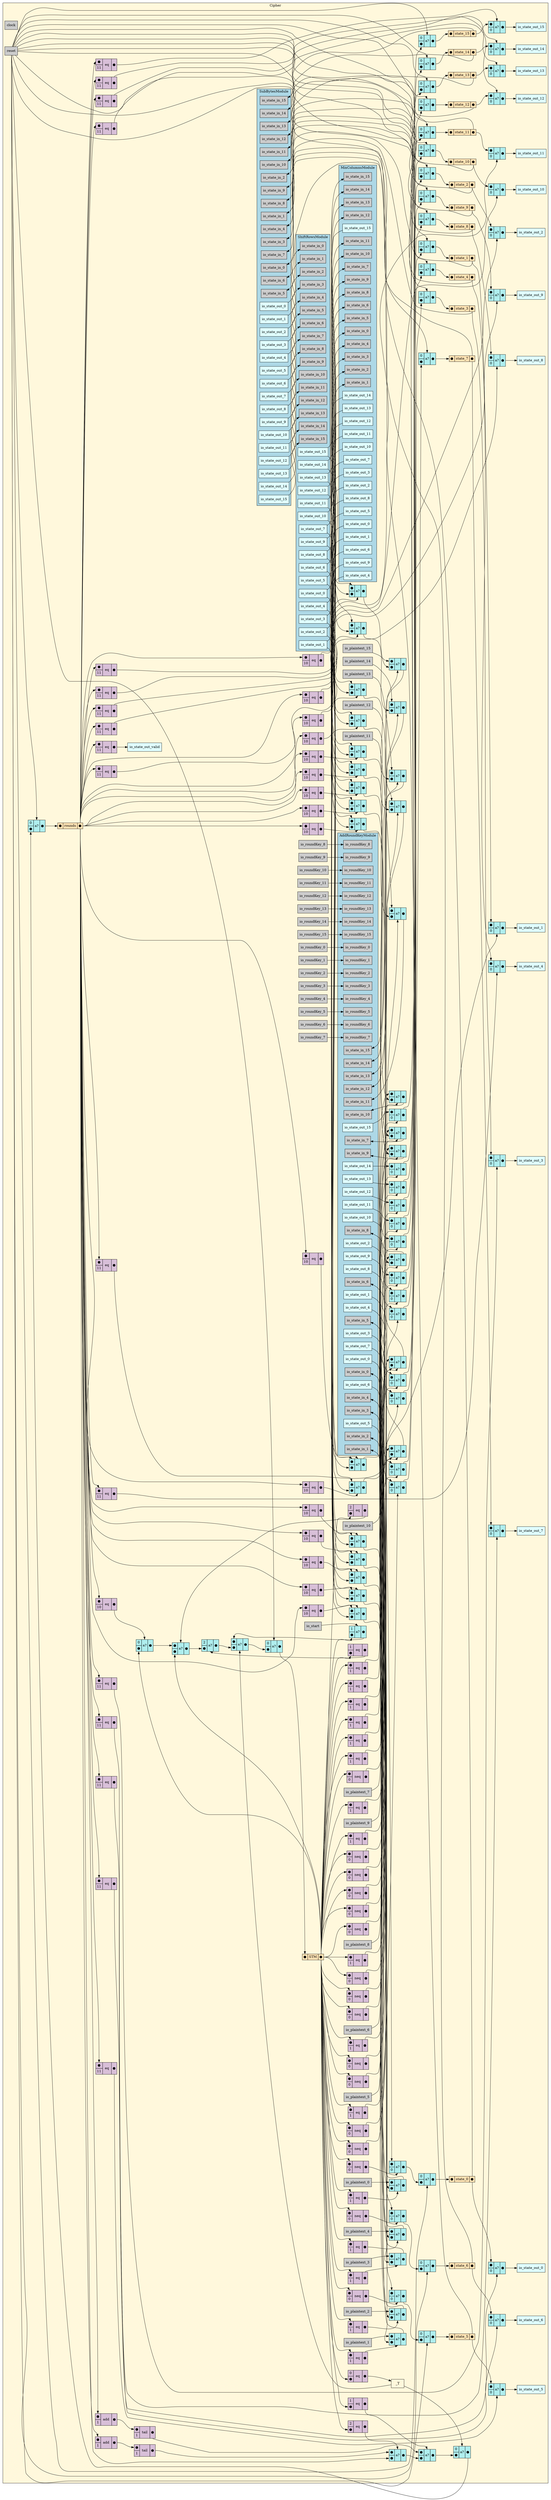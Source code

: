 digraph Cipher {
stylesheet = "styles.css"
rankdir="LR" 

subgraph cluster_Cipher {
  label="Cipher"
  URL=""
  bgcolor="#FFF8DC"
  cluster_Cipher_clock [shape = "rectangle" style="filled" fillcolor="#CCCCCC" label="clock" rank="0"]
     
cluster_Cipher_reset [shape = "rectangle" style="filled" fillcolor="#CCCCCC" label="reset" rank="0"]
     
cluster_Cipher_io_start [shape = "rectangle" style="filled" fillcolor="#CCCCCC" label="io_start" rank="0"]
     
cluster_Cipher_io_roundKey_0 [shape = "rectangle" style="filled" fillcolor="#CCCCCC" label="io_roundKey_0" rank="0"]
     
cluster_Cipher_io_roundKey_1 [shape = "rectangle" style="filled" fillcolor="#CCCCCC" label="io_roundKey_1" rank="0"]
     
cluster_Cipher_io_roundKey_2 [shape = "rectangle" style="filled" fillcolor="#CCCCCC" label="io_roundKey_2" rank="0"]
     
cluster_Cipher_io_roundKey_3 [shape = "rectangle" style="filled" fillcolor="#CCCCCC" label="io_roundKey_3" rank="0"]
     
cluster_Cipher_io_roundKey_4 [shape = "rectangle" style="filled" fillcolor="#CCCCCC" label="io_roundKey_4" rank="0"]
     
cluster_Cipher_io_roundKey_5 [shape = "rectangle" style="filled" fillcolor="#CCCCCC" label="io_roundKey_5" rank="0"]
     
cluster_Cipher_io_roundKey_6 [shape = "rectangle" style="filled" fillcolor="#CCCCCC" label="io_roundKey_6" rank="0"]
     
cluster_Cipher_io_roundKey_7 [shape = "rectangle" style="filled" fillcolor="#CCCCCC" label="io_roundKey_7" rank="0"]
     
cluster_Cipher_io_roundKey_8 [shape = "rectangle" style="filled" fillcolor="#CCCCCC" label="io_roundKey_8" rank="0"]
     
cluster_Cipher_io_roundKey_9 [shape = "rectangle" style="filled" fillcolor="#CCCCCC" label="io_roundKey_9" rank="0"]
     
cluster_Cipher_io_roundKey_10 [shape = "rectangle" style="filled" fillcolor="#CCCCCC" label="io_roundKey_10" rank="0"]
     
cluster_Cipher_io_roundKey_11 [shape = "rectangle" style="filled" fillcolor="#CCCCCC" label="io_roundKey_11" rank="0"]
     
cluster_Cipher_io_roundKey_12 [shape = "rectangle" style="filled" fillcolor="#CCCCCC" label="io_roundKey_12" rank="0"]
     
cluster_Cipher_io_roundKey_13 [shape = "rectangle" style="filled" fillcolor="#CCCCCC" label="io_roundKey_13" rank="0"]
     
cluster_Cipher_io_roundKey_14 [shape = "rectangle" style="filled" fillcolor="#CCCCCC" label="io_roundKey_14" rank="0"]
     
cluster_Cipher_io_roundKey_15 [shape = "rectangle" style="filled" fillcolor="#CCCCCC" label="io_roundKey_15" rank="0"]
     
cluster_Cipher_io_plaintext_0 [shape = "rectangle" style="filled" fillcolor="#CCCCCC" label="io_plaintext_0" rank="0"]
     
cluster_Cipher_io_plaintext_1 [shape = "rectangle" style="filled" fillcolor="#CCCCCC" label="io_plaintext_1" rank="0"]
     
cluster_Cipher_io_plaintext_2 [shape = "rectangle" style="filled" fillcolor="#CCCCCC" label="io_plaintext_2" rank="0"]
     
cluster_Cipher_io_plaintext_3 [shape = "rectangle" style="filled" fillcolor="#CCCCCC" label="io_plaintext_3" rank="0"]
     
cluster_Cipher_io_plaintext_4 [shape = "rectangle" style="filled" fillcolor="#CCCCCC" label="io_plaintext_4" rank="0"]
     
cluster_Cipher_io_plaintext_5 [shape = "rectangle" style="filled" fillcolor="#CCCCCC" label="io_plaintext_5" rank="0"]
     
cluster_Cipher_io_plaintext_6 [shape = "rectangle" style="filled" fillcolor="#CCCCCC" label="io_plaintext_6" rank="0"]
     
cluster_Cipher_io_plaintext_7 [shape = "rectangle" style="filled" fillcolor="#CCCCCC" label="io_plaintext_7" rank="0"]
     
cluster_Cipher_io_plaintext_8 [shape = "rectangle" style="filled" fillcolor="#CCCCCC" label="io_plaintext_8" rank="0"]
     
cluster_Cipher_io_plaintext_9 [shape = "rectangle" style="filled" fillcolor="#CCCCCC" label="io_plaintext_9" rank="0"]
     
cluster_Cipher_io_plaintext_10 [shape = "rectangle" style="filled" fillcolor="#CCCCCC" label="io_plaintext_10" rank="0"]
     
cluster_Cipher_io_plaintext_11 [shape = "rectangle" style="filled" fillcolor="#CCCCCC" label="io_plaintext_11" rank="0"]
     
cluster_Cipher_io_plaintext_12 [shape = "rectangle" style="filled" fillcolor="#CCCCCC" label="io_plaintext_12" rank="0"]
     
cluster_Cipher_io_plaintext_13 [shape = "rectangle" style="filled" fillcolor="#CCCCCC" label="io_plaintext_13" rank="0"]
     
cluster_Cipher_io_plaintext_14 [shape = "rectangle" style="filled" fillcolor="#CCCCCC" label="io_plaintext_14" rank="0"]
     
cluster_Cipher_io_plaintext_15 [shape = "rectangle" style="filled" fillcolor="#CCCCCC" label="io_plaintext_15" rank="0"]
     
cluster_Cipher_io_state_out_valid [shape = "rectangle" style="filled" fillcolor="#E0FFFF" label="io_state_out_valid" rank="1000"]
     
cluster_Cipher_io_state_out_0 [shape = "rectangle" style="filled" fillcolor="#E0FFFF" label="io_state_out_0" rank="1000"]
     
cluster_Cipher_io_state_out_1 [shape = "rectangle" style="filled" fillcolor="#E0FFFF" label="io_state_out_1" rank="1000"]
     
cluster_Cipher_io_state_out_2 [shape = "rectangle" style="filled" fillcolor="#E0FFFF" label="io_state_out_2" rank="1000"]
     
cluster_Cipher_io_state_out_3 [shape = "rectangle" style="filled" fillcolor="#E0FFFF" label="io_state_out_3" rank="1000"]
     
cluster_Cipher_io_state_out_4 [shape = "rectangle" style="filled" fillcolor="#E0FFFF" label="io_state_out_4" rank="1000"]
     
cluster_Cipher_io_state_out_5 [shape = "rectangle" style="filled" fillcolor="#E0FFFF" label="io_state_out_5" rank="1000"]
     
cluster_Cipher_io_state_out_6 [shape = "rectangle" style="filled" fillcolor="#E0FFFF" label="io_state_out_6" rank="1000"]
     
cluster_Cipher_io_state_out_7 [shape = "rectangle" style="filled" fillcolor="#E0FFFF" label="io_state_out_7" rank="1000"]
     
cluster_Cipher_io_state_out_8 [shape = "rectangle" style="filled" fillcolor="#E0FFFF" label="io_state_out_8" rank="1000"]
     
cluster_Cipher_io_state_out_9 [shape = "rectangle" style="filled" fillcolor="#E0FFFF" label="io_state_out_9" rank="1000"]
     
cluster_Cipher_io_state_out_10 [shape = "rectangle" style="filled" fillcolor="#E0FFFF" label="io_state_out_10" rank="1000"]
     
cluster_Cipher_io_state_out_11 [shape = "rectangle" style="filled" fillcolor="#E0FFFF" label="io_state_out_11" rank="1000"]
     
cluster_Cipher_io_state_out_12 [shape = "rectangle" style="filled" fillcolor="#E0FFFF" label="io_state_out_12" rank="1000"]
     
cluster_Cipher_io_state_out_13 [shape = "rectangle" style="filled" fillcolor="#E0FFFF" label="io_state_out_13" rank="1000"]
     
cluster_Cipher_io_state_out_14 [shape = "rectangle" style="filled" fillcolor="#E0FFFF" label="io_state_out_14" rank="1000"]
     
cluster_Cipher_io_state_out_15 [shape = "rectangle" style="filled" fillcolor="#E0FFFF" label="io_state_out_15" rank="1000"]
     

subgraph cluster_Cipher_AddRoundKeyModule {
  label="AddRoundKeyModule"
  URL="AddRoundKey.dot.svg"
  bgcolor="#ADD8E6"
  cluster_Cipher_AddRoundKeyModule_io_roundKey_0 [shape = "rectangle" style="filled" fillcolor="#CCCCCC" label="io_roundKey_0" rank="0"]
     
cluster_Cipher_AddRoundKeyModule_io_roundKey_1 [shape = "rectangle" style="filled" fillcolor="#CCCCCC" label="io_roundKey_1" rank="0"]
     
cluster_Cipher_AddRoundKeyModule_io_roundKey_2 [shape = "rectangle" style="filled" fillcolor="#CCCCCC" label="io_roundKey_2" rank="0"]
     
cluster_Cipher_AddRoundKeyModule_io_roundKey_3 [shape = "rectangle" style="filled" fillcolor="#CCCCCC" label="io_roundKey_3" rank="0"]
     
cluster_Cipher_AddRoundKeyModule_io_roundKey_4 [shape = "rectangle" style="filled" fillcolor="#CCCCCC" label="io_roundKey_4" rank="0"]
     
cluster_Cipher_AddRoundKeyModule_io_roundKey_5 [shape = "rectangle" style="filled" fillcolor="#CCCCCC" label="io_roundKey_5" rank="0"]
     
cluster_Cipher_AddRoundKeyModule_io_roundKey_6 [shape = "rectangle" style="filled" fillcolor="#CCCCCC" label="io_roundKey_6" rank="0"]
     
cluster_Cipher_AddRoundKeyModule_io_roundKey_7 [shape = "rectangle" style="filled" fillcolor="#CCCCCC" label="io_roundKey_7" rank="0"]
     
cluster_Cipher_AddRoundKeyModule_io_roundKey_8 [shape = "rectangle" style="filled" fillcolor="#CCCCCC" label="io_roundKey_8" rank="0"]
     
cluster_Cipher_AddRoundKeyModule_io_roundKey_9 [shape = "rectangle" style="filled" fillcolor="#CCCCCC" label="io_roundKey_9" rank="0"]
     
cluster_Cipher_AddRoundKeyModule_io_roundKey_10 [shape = "rectangle" style="filled" fillcolor="#CCCCCC" label="io_roundKey_10" rank="0"]
     
cluster_Cipher_AddRoundKeyModule_io_roundKey_11 [shape = "rectangle" style="filled" fillcolor="#CCCCCC" label="io_roundKey_11" rank="0"]
     
cluster_Cipher_AddRoundKeyModule_io_roundKey_12 [shape = "rectangle" style="filled" fillcolor="#CCCCCC" label="io_roundKey_12" rank="0"]
     
cluster_Cipher_AddRoundKeyModule_io_roundKey_13 [shape = "rectangle" style="filled" fillcolor="#CCCCCC" label="io_roundKey_13" rank="0"]
     
cluster_Cipher_AddRoundKeyModule_io_roundKey_14 [shape = "rectangle" style="filled" fillcolor="#CCCCCC" label="io_roundKey_14" rank="0"]
     
cluster_Cipher_AddRoundKeyModule_io_roundKey_15 [shape = "rectangle" style="filled" fillcolor="#CCCCCC" label="io_roundKey_15" rank="0"]
     
cluster_Cipher_AddRoundKeyModule_io_state_in_0 [shape = "rectangle" style="filled" fillcolor="#CCCCCC" label="io_state_in_0" rank="0"]
     
cluster_Cipher_AddRoundKeyModule_io_state_in_1 [shape = "rectangle" style="filled" fillcolor="#CCCCCC" label="io_state_in_1" rank="0"]
     
cluster_Cipher_AddRoundKeyModule_io_state_in_2 [shape = "rectangle" style="filled" fillcolor="#CCCCCC" label="io_state_in_2" rank="0"]
     
cluster_Cipher_AddRoundKeyModule_io_state_in_3 [shape = "rectangle" style="filled" fillcolor="#CCCCCC" label="io_state_in_3" rank="0"]
     
cluster_Cipher_AddRoundKeyModule_io_state_in_4 [shape = "rectangle" style="filled" fillcolor="#CCCCCC" label="io_state_in_4" rank="0"]
     
cluster_Cipher_AddRoundKeyModule_io_state_in_5 [shape = "rectangle" style="filled" fillcolor="#CCCCCC" label="io_state_in_5" rank="0"]
     
cluster_Cipher_AddRoundKeyModule_io_state_in_6 [shape = "rectangle" style="filled" fillcolor="#CCCCCC" label="io_state_in_6" rank="0"]
     
cluster_Cipher_AddRoundKeyModule_io_state_in_7 [shape = "rectangle" style="filled" fillcolor="#CCCCCC" label="io_state_in_7" rank="0"]
     
cluster_Cipher_AddRoundKeyModule_io_state_in_8 [shape = "rectangle" style="filled" fillcolor="#CCCCCC" label="io_state_in_8" rank="0"]
     
cluster_Cipher_AddRoundKeyModule_io_state_in_9 [shape = "rectangle" style="filled" fillcolor="#CCCCCC" label="io_state_in_9" rank="0"]
     
cluster_Cipher_AddRoundKeyModule_io_state_in_10 [shape = "rectangle" style="filled" fillcolor="#CCCCCC" label="io_state_in_10" rank="0"]
     
cluster_Cipher_AddRoundKeyModule_io_state_in_11 [shape = "rectangle" style="filled" fillcolor="#CCCCCC" label="io_state_in_11" rank="0"]
     
cluster_Cipher_AddRoundKeyModule_io_state_in_12 [shape = "rectangle" style="filled" fillcolor="#CCCCCC" label="io_state_in_12" rank="0"]
     
cluster_Cipher_AddRoundKeyModule_io_state_in_13 [shape = "rectangle" style="filled" fillcolor="#CCCCCC" label="io_state_in_13" rank="0"]
     
cluster_Cipher_AddRoundKeyModule_io_state_in_14 [shape = "rectangle" style="filled" fillcolor="#CCCCCC" label="io_state_in_14" rank="0"]
     
cluster_Cipher_AddRoundKeyModule_io_state_in_15 [shape = "rectangle" style="filled" fillcolor="#CCCCCC" label="io_state_in_15" rank="0"]
     
cluster_Cipher_AddRoundKeyModule_io_state_out_0 [shape = "rectangle" style="filled" fillcolor="#E0FFFF" label="io_state_out_0" rank="1000"]
     
cluster_Cipher_AddRoundKeyModule_io_state_out_1 [shape = "rectangle" style="filled" fillcolor="#E0FFFF" label="io_state_out_1" rank="1000"]
     
cluster_Cipher_AddRoundKeyModule_io_state_out_2 [shape = "rectangle" style="filled" fillcolor="#E0FFFF" label="io_state_out_2" rank="1000"]
     
cluster_Cipher_AddRoundKeyModule_io_state_out_3 [shape = "rectangle" style="filled" fillcolor="#E0FFFF" label="io_state_out_3" rank="1000"]
     
cluster_Cipher_AddRoundKeyModule_io_state_out_4 [shape = "rectangle" style="filled" fillcolor="#E0FFFF" label="io_state_out_4" rank="1000"]
     
cluster_Cipher_AddRoundKeyModule_io_state_out_5 [shape = "rectangle" style="filled" fillcolor="#E0FFFF" label="io_state_out_5" rank="1000"]
     
cluster_Cipher_AddRoundKeyModule_io_state_out_6 [shape = "rectangle" style="filled" fillcolor="#E0FFFF" label="io_state_out_6" rank="1000"]
     
cluster_Cipher_AddRoundKeyModule_io_state_out_7 [shape = "rectangle" style="filled" fillcolor="#E0FFFF" label="io_state_out_7" rank="1000"]
     
cluster_Cipher_AddRoundKeyModule_io_state_out_8 [shape = "rectangle" style="filled" fillcolor="#E0FFFF" label="io_state_out_8" rank="1000"]
     
cluster_Cipher_AddRoundKeyModule_io_state_out_9 [shape = "rectangle" style="filled" fillcolor="#E0FFFF" label="io_state_out_9" rank="1000"]
     
cluster_Cipher_AddRoundKeyModule_io_state_out_10 [shape = "rectangle" style="filled" fillcolor="#E0FFFF" label="io_state_out_10" rank="1000"]
     
cluster_Cipher_AddRoundKeyModule_io_state_out_11 [shape = "rectangle" style="filled" fillcolor="#E0FFFF" label="io_state_out_11" rank="1000"]
     
cluster_Cipher_AddRoundKeyModule_io_state_out_12 [shape = "rectangle" style="filled" fillcolor="#E0FFFF" label="io_state_out_12" rank="1000"]
     
cluster_Cipher_AddRoundKeyModule_io_state_out_13 [shape = "rectangle" style="filled" fillcolor="#E0FFFF" label="io_state_out_13" rank="1000"]
     
cluster_Cipher_AddRoundKeyModule_io_state_out_14 [shape = "rectangle" style="filled" fillcolor="#E0FFFF" label="io_state_out_14" rank="1000"]
     
cluster_Cipher_AddRoundKeyModule_io_state_out_15 [shape = "rectangle" style="filled" fillcolor="#E0FFFF" label="io_state_out_15" rank="1000"]
     

  
  
  
}
     

subgraph cluster_Cipher_SubBytesModule {
  label="SubBytesModule"
  URL="SubBytes.dot.svg"
  bgcolor="#ADD8E6"
  cluster_Cipher_SubBytesModule_io_state_in_0 [shape = "rectangle" style="filled" fillcolor="#CCCCCC" label="io_state_in_0" rank="0"]
     
cluster_Cipher_SubBytesModule_io_state_in_1 [shape = "rectangle" style="filled" fillcolor="#CCCCCC" label="io_state_in_1" rank="0"]
     
cluster_Cipher_SubBytesModule_io_state_in_2 [shape = "rectangle" style="filled" fillcolor="#CCCCCC" label="io_state_in_2" rank="0"]
     
cluster_Cipher_SubBytesModule_io_state_in_3 [shape = "rectangle" style="filled" fillcolor="#CCCCCC" label="io_state_in_3" rank="0"]
     
cluster_Cipher_SubBytesModule_io_state_in_4 [shape = "rectangle" style="filled" fillcolor="#CCCCCC" label="io_state_in_4" rank="0"]
     
cluster_Cipher_SubBytesModule_io_state_in_5 [shape = "rectangle" style="filled" fillcolor="#CCCCCC" label="io_state_in_5" rank="0"]
     
cluster_Cipher_SubBytesModule_io_state_in_6 [shape = "rectangle" style="filled" fillcolor="#CCCCCC" label="io_state_in_6" rank="0"]
     
cluster_Cipher_SubBytesModule_io_state_in_7 [shape = "rectangle" style="filled" fillcolor="#CCCCCC" label="io_state_in_7" rank="0"]
     
cluster_Cipher_SubBytesModule_io_state_in_8 [shape = "rectangle" style="filled" fillcolor="#CCCCCC" label="io_state_in_8" rank="0"]
     
cluster_Cipher_SubBytesModule_io_state_in_9 [shape = "rectangle" style="filled" fillcolor="#CCCCCC" label="io_state_in_9" rank="0"]
     
cluster_Cipher_SubBytesModule_io_state_in_10 [shape = "rectangle" style="filled" fillcolor="#CCCCCC" label="io_state_in_10" rank="0"]
     
cluster_Cipher_SubBytesModule_io_state_in_11 [shape = "rectangle" style="filled" fillcolor="#CCCCCC" label="io_state_in_11" rank="0"]
     
cluster_Cipher_SubBytesModule_io_state_in_12 [shape = "rectangle" style="filled" fillcolor="#CCCCCC" label="io_state_in_12" rank="0"]
     
cluster_Cipher_SubBytesModule_io_state_in_13 [shape = "rectangle" style="filled" fillcolor="#CCCCCC" label="io_state_in_13" rank="0"]
     
cluster_Cipher_SubBytesModule_io_state_in_14 [shape = "rectangle" style="filled" fillcolor="#CCCCCC" label="io_state_in_14" rank="0"]
     
cluster_Cipher_SubBytesModule_io_state_in_15 [shape = "rectangle" style="filled" fillcolor="#CCCCCC" label="io_state_in_15" rank="0"]
     
cluster_Cipher_SubBytesModule_io_state_out_0 [shape = "rectangle" style="filled" fillcolor="#E0FFFF" label="io_state_out_0" rank="1000"]
     
cluster_Cipher_SubBytesModule_io_state_out_1 [shape = "rectangle" style="filled" fillcolor="#E0FFFF" label="io_state_out_1" rank="1000"]
     
cluster_Cipher_SubBytesModule_io_state_out_2 [shape = "rectangle" style="filled" fillcolor="#E0FFFF" label="io_state_out_2" rank="1000"]
     
cluster_Cipher_SubBytesModule_io_state_out_3 [shape = "rectangle" style="filled" fillcolor="#E0FFFF" label="io_state_out_3" rank="1000"]
     
cluster_Cipher_SubBytesModule_io_state_out_4 [shape = "rectangle" style="filled" fillcolor="#E0FFFF" label="io_state_out_4" rank="1000"]
     
cluster_Cipher_SubBytesModule_io_state_out_5 [shape = "rectangle" style="filled" fillcolor="#E0FFFF" label="io_state_out_5" rank="1000"]
     
cluster_Cipher_SubBytesModule_io_state_out_6 [shape = "rectangle" style="filled" fillcolor="#E0FFFF" label="io_state_out_6" rank="1000"]
     
cluster_Cipher_SubBytesModule_io_state_out_7 [shape = "rectangle" style="filled" fillcolor="#E0FFFF" label="io_state_out_7" rank="1000"]
     
cluster_Cipher_SubBytesModule_io_state_out_8 [shape = "rectangle" style="filled" fillcolor="#E0FFFF" label="io_state_out_8" rank="1000"]
     
cluster_Cipher_SubBytesModule_io_state_out_9 [shape = "rectangle" style="filled" fillcolor="#E0FFFF" label="io_state_out_9" rank="1000"]
     
cluster_Cipher_SubBytesModule_io_state_out_10 [shape = "rectangle" style="filled" fillcolor="#E0FFFF" label="io_state_out_10" rank="1000"]
     
cluster_Cipher_SubBytesModule_io_state_out_11 [shape = "rectangle" style="filled" fillcolor="#E0FFFF" label="io_state_out_11" rank="1000"]
     
cluster_Cipher_SubBytesModule_io_state_out_12 [shape = "rectangle" style="filled" fillcolor="#E0FFFF" label="io_state_out_12" rank="1000"]
     
cluster_Cipher_SubBytesModule_io_state_out_13 [shape = "rectangle" style="filled" fillcolor="#E0FFFF" label="io_state_out_13" rank="1000"]
     
cluster_Cipher_SubBytesModule_io_state_out_14 [shape = "rectangle" style="filled" fillcolor="#E0FFFF" label="io_state_out_14" rank="1000"]
     
cluster_Cipher_SubBytesModule_io_state_out_15 [shape = "rectangle" style="filled" fillcolor="#E0FFFF" label="io_state_out_15" rank="1000"]
     

  
  
  
}
     

subgraph cluster_Cipher_ShiftRowsModule {
  label="ShiftRowsModule"
  URL="ShiftRows.dot.svg"
  bgcolor="#ADD8E6"
  cluster_Cipher_ShiftRowsModule_io_state_in_0 [shape = "rectangle" style="filled" fillcolor="#CCCCCC" label="io_state_in_0" rank="0"]
     
cluster_Cipher_ShiftRowsModule_io_state_in_1 [shape = "rectangle" style="filled" fillcolor="#CCCCCC" label="io_state_in_1" rank="0"]
     
cluster_Cipher_ShiftRowsModule_io_state_in_2 [shape = "rectangle" style="filled" fillcolor="#CCCCCC" label="io_state_in_2" rank="0"]
     
cluster_Cipher_ShiftRowsModule_io_state_in_3 [shape = "rectangle" style="filled" fillcolor="#CCCCCC" label="io_state_in_3" rank="0"]
     
cluster_Cipher_ShiftRowsModule_io_state_in_4 [shape = "rectangle" style="filled" fillcolor="#CCCCCC" label="io_state_in_4" rank="0"]
     
cluster_Cipher_ShiftRowsModule_io_state_in_5 [shape = "rectangle" style="filled" fillcolor="#CCCCCC" label="io_state_in_5" rank="0"]
     
cluster_Cipher_ShiftRowsModule_io_state_in_6 [shape = "rectangle" style="filled" fillcolor="#CCCCCC" label="io_state_in_6" rank="0"]
     
cluster_Cipher_ShiftRowsModule_io_state_in_7 [shape = "rectangle" style="filled" fillcolor="#CCCCCC" label="io_state_in_7" rank="0"]
     
cluster_Cipher_ShiftRowsModule_io_state_in_8 [shape = "rectangle" style="filled" fillcolor="#CCCCCC" label="io_state_in_8" rank="0"]
     
cluster_Cipher_ShiftRowsModule_io_state_in_9 [shape = "rectangle" style="filled" fillcolor="#CCCCCC" label="io_state_in_9" rank="0"]
     
cluster_Cipher_ShiftRowsModule_io_state_in_10 [shape = "rectangle" style="filled" fillcolor="#CCCCCC" label="io_state_in_10" rank="0"]
     
cluster_Cipher_ShiftRowsModule_io_state_in_11 [shape = "rectangle" style="filled" fillcolor="#CCCCCC" label="io_state_in_11" rank="0"]
     
cluster_Cipher_ShiftRowsModule_io_state_in_12 [shape = "rectangle" style="filled" fillcolor="#CCCCCC" label="io_state_in_12" rank="0"]
     
cluster_Cipher_ShiftRowsModule_io_state_in_13 [shape = "rectangle" style="filled" fillcolor="#CCCCCC" label="io_state_in_13" rank="0"]
     
cluster_Cipher_ShiftRowsModule_io_state_in_14 [shape = "rectangle" style="filled" fillcolor="#CCCCCC" label="io_state_in_14" rank="0"]
     
cluster_Cipher_ShiftRowsModule_io_state_in_15 [shape = "rectangle" style="filled" fillcolor="#CCCCCC" label="io_state_in_15" rank="0"]
     
cluster_Cipher_ShiftRowsModule_io_state_out_0 [shape = "rectangle" style="filled" fillcolor="#E0FFFF" label="io_state_out_0" rank="1000"]
     
cluster_Cipher_ShiftRowsModule_io_state_out_1 [shape = "rectangle" style="filled" fillcolor="#E0FFFF" label="io_state_out_1" rank="1000"]
     
cluster_Cipher_ShiftRowsModule_io_state_out_2 [shape = "rectangle" style="filled" fillcolor="#E0FFFF" label="io_state_out_2" rank="1000"]
     
cluster_Cipher_ShiftRowsModule_io_state_out_3 [shape = "rectangle" style="filled" fillcolor="#E0FFFF" label="io_state_out_3" rank="1000"]
     
cluster_Cipher_ShiftRowsModule_io_state_out_4 [shape = "rectangle" style="filled" fillcolor="#E0FFFF" label="io_state_out_4" rank="1000"]
     
cluster_Cipher_ShiftRowsModule_io_state_out_5 [shape = "rectangle" style="filled" fillcolor="#E0FFFF" label="io_state_out_5" rank="1000"]
     
cluster_Cipher_ShiftRowsModule_io_state_out_6 [shape = "rectangle" style="filled" fillcolor="#E0FFFF" label="io_state_out_6" rank="1000"]
     
cluster_Cipher_ShiftRowsModule_io_state_out_7 [shape = "rectangle" style="filled" fillcolor="#E0FFFF" label="io_state_out_7" rank="1000"]
     
cluster_Cipher_ShiftRowsModule_io_state_out_8 [shape = "rectangle" style="filled" fillcolor="#E0FFFF" label="io_state_out_8" rank="1000"]
     
cluster_Cipher_ShiftRowsModule_io_state_out_9 [shape = "rectangle" style="filled" fillcolor="#E0FFFF" label="io_state_out_9" rank="1000"]
     
cluster_Cipher_ShiftRowsModule_io_state_out_10 [shape = "rectangle" style="filled" fillcolor="#E0FFFF" label="io_state_out_10" rank="1000"]
     
cluster_Cipher_ShiftRowsModule_io_state_out_11 [shape = "rectangle" style="filled" fillcolor="#E0FFFF" label="io_state_out_11" rank="1000"]
     
cluster_Cipher_ShiftRowsModule_io_state_out_12 [shape = "rectangle" style="filled" fillcolor="#E0FFFF" label="io_state_out_12" rank="1000"]
     
cluster_Cipher_ShiftRowsModule_io_state_out_13 [shape = "rectangle" style="filled" fillcolor="#E0FFFF" label="io_state_out_13" rank="1000"]
     
cluster_Cipher_ShiftRowsModule_io_state_out_14 [shape = "rectangle" style="filled" fillcolor="#E0FFFF" label="io_state_out_14" rank="1000"]
     
cluster_Cipher_ShiftRowsModule_io_state_out_15 [shape = "rectangle" style="filled" fillcolor="#E0FFFF" label="io_state_out_15" rank="1000"]
     

  
  
  
}
     

subgraph cluster_Cipher_MixColumnsModule {
  label="MixColumnsModule"
  URL="MixColumns.dot.svg"
  bgcolor="#ADD8E6"
  cluster_Cipher_MixColumnsModule_io_state_in_0 [shape = "rectangle" style="filled" fillcolor="#CCCCCC" label="io_state_in_0" rank="0"]
     
cluster_Cipher_MixColumnsModule_io_state_in_1 [shape = "rectangle" style="filled" fillcolor="#CCCCCC" label="io_state_in_1" rank="0"]
     
cluster_Cipher_MixColumnsModule_io_state_in_2 [shape = "rectangle" style="filled" fillcolor="#CCCCCC" label="io_state_in_2" rank="0"]
     
cluster_Cipher_MixColumnsModule_io_state_in_3 [shape = "rectangle" style="filled" fillcolor="#CCCCCC" label="io_state_in_3" rank="0"]
     
cluster_Cipher_MixColumnsModule_io_state_in_4 [shape = "rectangle" style="filled" fillcolor="#CCCCCC" label="io_state_in_4" rank="0"]
     
cluster_Cipher_MixColumnsModule_io_state_in_5 [shape = "rectangle" style="filled" fillcolor="#CCCCCC" label="io_state_in_5" rank="0"]
     
cluster_Cipher_MixColumnsModule_io_state_in_6 [shape = "rectangle" style="filled" fillcolor="#CCCCCC" label="io_state_in_6" rank="0"]
     
cluster_Cipher_MixColumnsModule_io_state_in_7 [shape = "rectangle" style="filled" fillcolor="#CCCCCC" label="io_state_in_7" rank="0"]
     
cluster_Cipher_MixColumnsModule_io_state_in_8 [shape = "rectangle" style="filled" fillcolor="#CCCCCC" label="io_state_in_8" rank="0"]
     
cluster_Cipher_MixColumnsModule_io_state_in_9 [shape = "rectangle" style="filled" fillcolor="#CCCCCC" label="io_state_in_9" rank="0"]
     
cluster_Cipher_MixColumnsModule_io_state_in_10 [shape = "rectangle" style="filled" fillcolor="#CCCCCC" label="io_state_in_10" rank="0"]
     
cluster_Cipher_MixColumnsModule_io_state_in_11 [shape = "rectangle" style="filled" fillcolor="#CCCCCC" label="io_state_in_11" rank="0"]
     
cluster_Cipher_MixColumnsModule_io_state_in_12 [shape = "rectangle" style="filled" fillcolor="#CCCCCC" label="io_state_in_12" rank="0"]
     
cluster_Cipher_MixColumnsModule_io_state_in_13 [shape = "rectangle" style="filled" fillcolor="#CCCCCC" label="io_state_in_13" rank="0"]
     
cluster_Cipher_MixColumnsModule_io_state_in_14 [shape = "rectangle" style="filled" fillcolor="#CCCCCC" label="io_state_in_14" rank="0"]
     
cluster_Cipher_MixColumnsModule_io_state_in_15 [shape = "rectangle" style="filled" fillcolor="#CCCCCC" label="io_state_in_15" rank="0"]
     
cluster_Cipher_MixColumnsModule_io_state_out_0 [shape = "rectangle" style="filled" fillcolor="#E0FFFF" label="io_state_out_0" rank="1000"]
     
cluster_Cipher_MixColumnsModule_io_state_out_1 [shape = "rectangle" style="filled" fillcolor="#E0FFFF" label="io_state_out_1" rank="1000"]
     
cluster_Cipher_MixColumnsModule_io_state_out_2 [shape = "rectangle" style="filled" fillcolor="#E0FFFF" label="io_state_out_2" rank="1000"]
     
cluster_Cipher_MixColumnsModule_io_state_out_3 [shape = "rectangle" style="filled" fillcolor="#E0FFFF" label="io_state_out_3" rank="1000"]
     
cluster_Cipher_MixColumnsModule_io_state_out_4 [shape = "rectangle" style="filled" fillcolor="#E0FFFF" label="io_state_out_4" rank="1000"]
     
cluster_Cipher_MixColumnsModule_io_state_out_5 [shape = "rectangle" style="filled" fillcolor="#E0FFFF" label="io_state_out_5" rank="1000"]
     
cluster_Cipher_MixColumnsModule_io_state_out_6 [shape = "rectangle" style="filled" fillcolor="#E0FFFF" label="io_state_out_6" rank="1000"]
     
cluster_Cipher_MixColumnsModule_io_state_out_7 [shape = "rectangle" style="filled" fillcolor="#E0FFFF" label="io_state_out_7" rank="1000"]
     
cluster_Cipher_MixColumnsModule_io_state_out_8 [shape = "rectangle" style="filled" fillcolor="#E0FFFF" label="io_state_out_8" rank="1000"]
     
cluster_Cipher_MixColumnsModule_io_state_out_9 [shape = "rectangle" style="filled" fillcolor="#E0FFFF" label="io_state_out_9" rank="1000"]
     
cluster_Cipher_MixColumnsModule_io_state_out_10 [shape = "rectangle" style="filled" fillcolor="#E0FFFF" label="io_state_out_10" rank="1000"]
     
cluster_Cipher_MixColumnsModule_io_state_out_11 [shape = "rectangle" style="filled" fillcolor="#E0FFFF" label="io_state_out_11" rank="1000"]
     
cluster_Cipher_MixColumnsModule_io_state_out_12 [shape = "rectangle" style="filled" fillcolor="#E0FFFF" label="io_state_out_12" rank="1000"]
     
cluster_Cipher_MixColumnsModule_io_state_out_13 [shape = "rectangle" style="filled" fillcolor="#E0FFFF" label="io_state_out_13" rank="1000"]
     
cluster_Cipher_MixColumnsModule_io_state_out_14 [shape = "rectangle" style="filled" fillcolor="#E0FFFF" label="io_state_out_14" rank="1000"]
     
cluster_Cipher_MixColumnsModule_io_state_out_15 [shape = "rectangle" style="filled" fillcolor="#E0FFFF" label="io_state_out_15" rank="1000"]
     

  
  
  
}
     
struct_cluster_Cipher_state_0 [shape="plaintext" label=<
<TABLE BORDER="0" CELLBORDER="1" CELLSPACING="0" CELLPADDING="4" BGCOLOR="#FFE4B5">
  <TR>
    <TD PORT="in">&#x25cf;</TD>
    <TD>state_0</TD>
    <TD PORT="out">&#x25cf;</TD>
  </TR>
</TABLE>>];
struct_cluster_Cipher_state_1 [shape="plaintext" label=<
<TABLE BORDER="0" CELLBORDER="1" CELLSPACING="0" CELLPADDING="4" BGCOLOR="#FFE4B5">
  <TR>
    <TD PORT="in">&#x25cf;</TD>
    <TD>state_1</TD>
    <TD PORT="out">&#x25cf;</TD>
  </TR>
</TABLE>>];
struct_cluster_Cipher_state_2 [shape="plaintext" label=<
<TABLE BORDER="0" CELLBORDER="1" CELLSPACING="0" CELLPADDING="4" BGCOLOR="#FFE4B5">
  <TR>
    <TD PORT="in">&#x25cf;</TD>
    <TD>state_2</TD>
    <TD PORT="out">&#x25cf;</TD>
  </TR>
</TABLE>>];
struct_cluster_Cipher_state_3 [shape="plaintext" label=<
<TABLE BORDER="0" CELLBORDER="1" CELLSPACING="0" CELLPADDING="4" BGCOLOR="#FFE4B5">
  <TR>
    <TD PORT="in">&#x25cf;</TD>
    <TD>state_3</TD>
    <TD PORT="out">&#x25cf;</TD>
  </TR>
</TABLE>>];
struct_cluster_Cipher_state_4 [shape="plaintext" label=<
<TABLE BORDER="0" CELLBORDER="1" CELLSPACING="0" CELLPADDING="4" BGCOLOR="#FFE4B5">
  <TR>
    <TD PORT="in">&#x25cf;</TD>
    <TD>state_4</TD>
    <TD PORT="out">&#x25cf;</TD>
  </TR>
</TABLE>>];
struct_cluster_Cipher_state_5 [shape="plaintext" label=<
<TABLE BORDER="0" CELLBORDER="1" CELLSPACING="0" CELLPADDING="4" BGCOLOR="#FFE4B5">
  <TR>
    <TD PORT="in">&#x25cf;</TD>
    <TD>state_5</TD>
    <TD PORT="out">&#x25cf;</TD>
  </TR>
</TABLE>>];
struct_cluster_Cipher_state_6 [shape="plaintext" label=<
<TABLE BORDER="0" CELLBORDER="1" CELLSPACING="0" CELLPADDING="4" BGCOLOR="#FFE4B5">
  <TR>
    <TD PORT="in">&#x25cf;</TD>
    <TD>state_6</TD>
    <TD PORT="out">&#x25cf;</TD>
  </TR>
</TABLE>>];
struct_cluster_Cipher_state_7 [shape="plaintext" label=<
<TABLE BORDER="0" CELLBORDER="1" CELLSPACING="0" CELLPADDING="4" BGCOLOR="#FFE4B5">
  <TR>
    <TD PORT="in">&#x25cf;</TD>
    <TD>state_7</TD>
    <TD PORT="out">&#x25cf;</TD>
  </TR>
</TABLE>>];
struct_cluster_Cipher_state_8 [shape="plaintext" label=<
<TABLE BORDER="0" CELLBORDER="1" CELLSPACING="0" CELLPADDING="4" BGCOLOR="#FFE4B5">
  <TR>
    <TD PORT="in">&#x25cf;</TD>
    <TD>state_8</TD>
    <TD PORT="out">&#x25cf;</TD>
  </TR>
</TABLE>>];
struct_cluster_Cipher_state_9 [shape="plaintext" label=<
<TABLE BORDER="0" CELLBORDER="1" CELLSPACING="0" CELLPADDING="4" BGCOLOR="#FFE4B5">
  <TR>
    <TD PORT="in">&#x25cf;</TD>
    <TD>state_9</TD>
    <TD PORT="out">&#x25cf;</TD>
  </TR>
</TABLE>>];
struct_cluster_Cipher_state_10 [shape="plaintext" label=<
<TABLE BORDER="0" CELLBORDER="1" CELLSPACING="0" CELLPADDING="4" BGCOLOR="#FFE4B5">
  <TR>
    <TD PORT="in">&#x25cf;</TD>
    <TD>state_10</TD>
    <TD PORT="out">&#x25cf;</TD>
  </TR>
</TABLE>>];
struct_cluster_Cipher_state_11 [shape="plaintext" label=<
<TABLE BORDER="0" CELLBORDER="1" CELLSPACING="0" CELLPADDING="4" BGCOLOR="#FFE4B5">
  <TR>
    <TD PORT="in">&#x25cf;</TD>
    <TD>state_11</TD>
    <TD PORT="out">&#x25cf;</TD>
  </TR>
</TABLE>>];
struct_cluster_Cipher_state_12 [shape="plaintext" label=<
<TABLE BORDER="0" CELLBORDER="1" CELLSPACING="0" CELLPADDING="4" BGCOLOR="#FFE4B5">
  <TR>
    <TD PORT="in">&#x25cf;</TD>
    <TD>state_12</TD>
    <TD PORT="out">&#x25cf;</TD>
  </TR>
</TABLE>>];
struct_cluster_Cipher_state_13 [shape="plaintext" label=<
<TABLE BORDER="0" CELLBORDER="1" CELLSPACING="0" CELLPADDING="4" BGCOLOR="#FFE4B5">
  <TR>
    <TD PORT="in">&#x25cf;</TD>
    <TD>state_13</TD>
    <TD PORT="out">&#x25cf;</TD>
  </TR>
</TABLE>>];
struct_cluster_Cipher_state_14 [shape="plaintext" label=<
<TABLE BORDER="0" CELLBORDER="1" CELLSPACING="0" CELLPADDING="4" BGCOLOR="#FFE4B5">
  <TR>
    <TD PORT="in">&#x25cf;</TD>
    <TD>state_14</TD>
    <TD PORT="out">&#x25cf;</TD>
  </TR>
</TABLE>>];
struct_cluster_Cipher_state_15 [shape="plaintext" label=<
<TABLE BORDER="0" CELLBORDER="1" CELLSPACING="0" CELLPADDING="4" BGCOLOR="#FFE4B5">
  <TR>
    <TD PORT="in">&#x25cf;</TD>
    <TD>state_15</TD>
    <TD PORT="out">&#x25cf;</TD>
  </TR>
</TABLE>>];
struct_cluster_Cipher_rounds [shape="plaintext" label=<
<TABLE BORDER="0" CELLBORDER="1" CELLSPACING="0" CELLPADDING="4" BGCOLOR="#FFE4B5">
  <TR>
    <TD PORT="in">&#x25cf;</TD>
    <TD>rounds</TD>
    <TD PORT="out">&#x25cf;</TD>
  </TR>
</TABLE>>];
struct_cluster_Cipher_STM [shape="plaintext" label=<
<TABLE BORDER="0" CELLBORDER="1" CELLSPACING="0" CELLPADDING="4" BGCOLOR="#FFE4B5">
  <TR>
    <TD PORT="in">&#x25cf;</TD>
    <TD>STM</TD>
    <TD PORT="out">&#x25cf;</TD>
  </TR>
</TABLE>>];
cluster_Cipher__T [label = "_T" shape="rectangle"]; 

op_eq_26640 [shape = "plaintext" label=<
<TABLE BORDER="0" CELLBORDER="1" CELLSPACING="0" CELLPADDING="4" BGCOLOR="#D8BFD8">
  <TR>
    <TD PORT="in1">0</TD>
    <TD ROWSPAN="2" > eq </TD>
    <TD ROWSPAN="2" PORT="out">&#x25cf;</TD>
  </TR>
  <TR>
    <TD PORT="in2">&#x25cf;</TD>
  </TR>
</TABLE>>];
       

op_eq_26641 [shape = "plaintext" label=<
<TABLE BORDER="0" CELLBORDER="1" CELLSPACING="0" CELLPADDING="4" BGCOLOR="#D8BFD8">
  <TR>
    <TD PORT="in1">&#x25cf;</TD>
    <TD ROWSPAN="2" > eq </TD>
    <TD ROWSPAN="2" PORT="out">&#x25cf;</TD>
  </TR>
  <TR>
    <TD PORT="in2">11</TD>
  </TR>
</TABLE>>];
       

mux_238078111 [shape = "plaintext" label=<
<TABLE BORDER="0" CELLBORDER="1" CELLSPACING="0" CELLPADDING="4" BGCOLOR="#AFEEEE">
  <TR>
    <TD PORT="in1">&#x25cf;</TD>
    <TD ROWSPAN="2" PORT="select">a?</TD>
    <TD ROWSPAN="2" PORT="out">&#x25cf;</TD>
  </TR>
  <TR>
    <TD PORT="in2">0</TD>
  </TR>
</TABLE>>];
       

op_eq_26642 [shape = "plaintext" label=<
<TABLE BORDER="0" CELLBORDER="1" CELLSPACING="0" CELLPADDING="4" BGCOLOR="#D8BFD8">
  <TR>
    <TD PORT="in1">&#x25cf;</TD>
    <TD ROWSPAN="2" > eq </TD>
    <TD ROWSPAN="2" PORT="out">&#x25cf;</TD>
  </TR>
  <TR>
    <TD PORT="in2">11</TD>
  </TR>
</TABLE>>];
       

mux_1464411775 [shape = "plaintext" label=<
<TABLE BORDER="0" CELLBORDER="1" CELLSPACING="0" CELLPADDING="4" BGCOLOR="#AFEEEE">
  <TR>
    <TD PORT="in1">&#x25cf;</TD>
    <TD ROWSPAN="2" PORT="select">a?</TD>
    <TD ROWSPAN="2" PORT="out">&#x25cf;</TD>
  </TR>
  <TR>
    <TD PORT="in2">0</TD>
  </TR>
</TABLE>>];
       

op_eq_26643 [shape = "plaintext" label=<
<TABLE BORDER="0" CELLBORDER="1" CELLSPACING="0" CELLPADDING="4" BGCOLOR="#D8BFD8">
  <TR>
    <TD PORT="in1">&#x25cf;</TD>
    <TD ROWSPAN="2" > eq </TD>
    <TD ROWSPAN="2" PORT="out">&#x25cf;</TD>
  </TR>
  <TR>
    <TD PORT="in2">11</TD>
  </TR>
</TABLE>>];
       

mux_714883589 [shape = "plaintext" label=<
<TABLE BORDER="0" CELLBORDER="1" CELLSPACING="0" CELLPADDING="4" BGCOLOR="#AFEEEE">
  <TR>
    <TD PORT="in1">&#x25cf;</TD>
    <TD ROWSPAN="2" PORT="select">a?</TD>
    <TD ROWSPAN="2" PORT="out">&#x25cf;</TD>
  </TR>
  <TR>
    <TD PORT="in2">0</TD>
  </TR>
</TABLE>>];
       

op_eq_26644 [shape = "plaintext" label=<
<TABLE BORDER="0" CELLBORDER="1" CELLSPACING="0" CELLPADDING="4" BGCOLOR="#D8BFD8">
  <TR>
    <TD PORT="in1">&#x25cf;</TD>
    <TD ROWSPAN="2" > eq </TD>
    <TD ROWSPAN="2" PORT="out">&#x25cf;</TD>
  </TR>
  <TR>
    <TD PORT="in2">11</TD>
  </TR>
</TABLE>>];
       

mux_507744126 [shape = "plaintext" label=<
<TABLE BORDER="0" CELLBORDER="1" CELLSPACING="0" CELLPADDING="4" BGCOLOR="#AFEEEE">
  <TR>
    <TD PORT="in1">&#x25cf;</TD>
    <TD ROWSPAN="2" PORT="select">a?</TD>
    <TD ROWSPAN="2" PORT="out">&#x25cf;</TD>
  </TR>
  <TR>
    <TD PORT="in2">0</TD>
  </TR>
</TABLE>>];
       

op_eq_26645 [shape = "plaintext" label=<
<TABLE BORDER="0" CELLBORDER="1" CELLSPACING="0" CELLPADDING="4" BGCOLOR="#D8BFD8">
  <TR>
    <TD PORT="in1">&#x25cf;</TD>
    <TD ROWSPAN="2" > eq </TD>
    <TD ROWSPAN="2" PORT="out">&#x25cf;</TD>
  </TR>
  <TR>
    <TD PORT="in2">11</TD>
  </TR>
</TABLE>>];
       

mux_693284874 [shape = "plaintext" label=<
<TABLE BORDER="0" CELLBORDER="1" CELLSPACING="0" CELLPADDING="4" BGCOLOR="#AFEEEE">
  <TR>
    <TD PORT="in1">&#x25cf;</TD>
    <TD ROWSPAN="2" PORT="select">a?</TD>
    <TD ROWSPAN="2" PORT="out">&#x25cf;</TD>
  </TR>
  <TR>
    <TD PORT="in2">0</TD>
  </TR>
</TABLE>>];
       

op_eq_26646 [shape = "plaintext" label=<
<TABLE BORDER="0" CELLBORDER="1" CELLSPACING="0" CELLPADDING="4" BGCOLOR="#D8BFD8">
  <TR>
    <TD PORT="in1">&#x25cf;</TD>
    <TD ROWSPAN="2" > eq </TD>
    <TD ROWSPAN="2" PORT="out">&#x25cf;</TD>
  </TR>
  <TR>
    <TD PORT="in2">11</TD>
  </TR>
</TABLE>>];
       

mux_1086604418 [shape = "plaintext" label=<
<TABLE BORDER="0" CELLBORDER="1" CELLSPACING="0" CELLPADDING="4" BGCOLOR="#AFEEEE">
  <TR>
    <TD PORT="in1">&#x25cf;</TD>
    <TD ROWSPAN="2" PORT="select">a?</TD>
    <TD ROWSPAN="2" PORT="out">&#x25cf;</TD>
  </TR>
  <TR>
    <TD PORT="in2">0</TD>
  </TR>
</TABLE>>];
       

op_eq_26647 [shape = "plaintext" label=<
<TABLE BORDER="0" CELLBORDER="1" CELLSPACING="0" CELLPADDING="4" BGCOLOR="#D8BFD8">
  <TR>
    <TD PORT="in1">&#x25cf;</TD>
    <TD ROWSPAN="2" > eq </TD>
    <TD ROWSPAN="2" PORT="out">&#x25cf;</TD>
  </TR>
  <TR>
    <TD PORT="in2">11</TD>
  </TR>
</TABLE>>];
       

mux_1462254055 [shape = "plaintext" label=<
<TABLE BORDER="0" CELLBORDER="1" CELLSPACING="0" CELLPADDING="4" BGCOLOR="#AFEEEE">
  <TR>
    <TD PORT="in1">&#x25cf;</TD>
    <TD ROWSPAN="2" PORT="select">a?</TD>
    <TD ROWSPAN="2" PORT="out">&#x25cf;</TD>
  </TR>
  <TR>
    <TD PORT="in2">0</TD>
  </TR>
</TABLE>>];
       

op_eq_26648 [shape = "plaintext" label=<
<TABLE BORDER="0" CELLBORDER="1" CELLSPACING="0" CELLPADDING="4" BGCOLOR="#D8BFD8">
  <TR>
    <TD PORT="in1">&#x25cf;</TD>
    <TD ROWSPAN="2" > eq </TD>
    <TD ROWSPAN="2" PORT="out">&#x25cf;</TD>
  </TR>
  <TR>
    <TD PORT="in2">11</TD>
  </TR>
</TABLE>>];
       

mux_359855961 [shape = "plaintext" label=<
<TABLE BORDER="0" CELLBORDER="1" CELLSPACING="0" CELLPADDING="4" BGCOLOR="#AFEEEE">
  <TR>
    <TD PORT="in1">&#x25cf;</TD>
    <TD ROWSPAN="2" PORT="select">a?</TD>
    <TD ROWSPAN="2" PORT="out">&#x25cf;</TD>
  </TR>
  <TR>
    <TD PORT="in2">0</TD>
  </TR>
</TABLE>>];
       

op_eq_26649 [shape = "plaintext" label=<
<TABLE BORDER="0" CELLBORDER="1" CELLSPACING="0" CELLPADDING="4" BGCOLOR="#D8BFD8">
  <TR>
    <TD PORT="in1">&#x25cf;</TD>
    <TD ROWSPAN="2" > eq </TD>
    <TD ROWSPAN="2" PORT="out">&#x25cf;</TD>
  </TR>
  <TR>
    <TD PORT="in2">11</TD>
  </TR>
</TABLE>>];
       

mux_1201667837 [shape = "plaintext" label=<
<TABLE BORDER="0" CELLBORDER="1" CELLSPACING="0" CELLPADDING="4" BGCOLOR="#AFEEEE">
  <TR>
    <TD PORT="in1">&#x25cf;</TD>
    <TD ROWSPAN="2" PORT="select">a?</TD>
    <TD ROWSPAN="2" PORT="out">&#x25cf;</TD>
  </TR>
  <TR>
    <TD PORT="in2">0</TD>
  </TR>
</TABLE>>];
       

op_eq_26650 [shape = "plaintext" label=<
<TABLE BORDER="0" CELLBORDER="1" CELLSPACING="0" CELLPADDING="4" BGCOLOR="#D8BFD8">
  <TR>
    <TD PORT="in1">&#x25cf;</TD>
    <TD ROWSPAN="2" > eq </TD>
    <TD ROWSPAN="2" PORT="out">&#x25cf;</TD>
  </TR>
  <TR>
    <TD PORT="in2">11</TD>
  </TR>
</TABLE>>];
       

mux_1816953277 [shape = "plaintext" label=<
<TABLE BORDER="0" CELLBORDER="1" CELLSPACING="0" CELLPADDING="4" BGCOLOR="#AFEEEE">
  <TR>
    <TD PORT="in1">&#x25cf;</TD>
    <TD ROWSPAN="2" PORT="select">a?</TD>
    <TD ROWSPAN="2" PORT="out">&#x25cf;</TD>
  </TR>
  <TR>
    <TD PORT="in2">0</TD>
  </TR>
</TABLE>>];
       

op_eq_26651 [shape = "plaintext" label=<
<TABLE BORDER="0" CELLBORDER="1" CELLSPACING="0" CELLPADDING="4" BGCOLOR="#D8BFD8">
  <TR>
    <TD PORT="in1">&#x25cf;</TD>
    <TD ROWSPAN="2" > eq </TD>
    <TD ROWSPAN="2" PORT="out">&#x25cf;</TD>
  </TR>
  <TR>
    <TD PORT="in2">11</TD>
  </TR>
</TABLE>>];
       

mux_878857452 [shape = "plaintext" label=<
<TABLE BORDER="0" CELLBORDER="1" CELLSPACING="0" CELLPADDING="4" BGCOLOR="#AFEEEE">
  <TR>
    <TD PORT="in1">&#x25cf;</TD>
    <TD ROWSPAN="2" PORT="select">a?</TD>
    <TD ROWSPAN="2" PORT="out">&#x25cf;</TD>
  </TR>
  <TR>
    <TD PORT="in2">0</TD>
  </TR>
</TABLE>>];
       

op_eq_26652 [shape = "plaintext" label=<
<TABLE BORDER="0" CELLBORDER="1" CELLSPACING="0" CELLPADDING="4" BGCOLOR="#D8BFD8">
  <TR>
    <TD PORT="in1">&#x25cf;</TD>
    <TD ROWSPAN="2" > eq </TD>
    <TD ROWSPAN="2" PORT="out">&#x25cf;</TD>
  </TR>
  <TR>
    <TD PORT="in2">11</TD>
  </TR>
</TABLE>>];
       

mux_2010903459 [shape = "plaintext" label=<
<TABLE BORDER="0" CELLBORDER="1" CELLSPACING="0" CELLPADDING="4" BGCOLOR="#AFEEEE">
  <TR>
    <TD PORT="in1">&#x25cf;</TD>
    <TD ROWSPAN="2" PORT="select">a?</TD>
    <TD ROWSPAN="2" PORT="out">&#x25cf;</TD>
  </TR>
  <TR>
    <TD PORT="in2">0</TD>
  </TR>
</TABLE>>];
       

op_eq_26653 [shape = "plaintext" label=<
<TABLE BORDER="0" CELLBORDER="1" CELLSPACING="0" CELLPADDING="4" BGCOLOR="#D8BFD8">
  <TR>
    <TD PORT="in1">&#x25cf;</TD>
    <TD ROWSPAN="2" > eq </TD>
    <TD ROWSPAN="2" PORT="out">&#x25cf;</TD>
  </TR>
  <TR>
    <TD PORT="in2">11</TD>
  </TR>
</TABLE>>];
       

mux_434415734 [shape = "plaintext" label=<
<TABLE BORDER="0" CELLBORDER="1" CELLSPACING="0" CELLPADDING="4" BGCOLOR="#AFEEEE">
  <TR>
    <TD PORT="in1">&#x25cf;</TD>
    <TD ROWSPAN="2" PORT="select">a?</TD>
    <TD ROWSPAN="2" PORT="out">&#x25cf;</TD>
  </TR>
  <TR>
    <TD PORT="in2">0</TD>
  </TR>
</TABLE>>];
       

op_eq_26654 [shape = "plaintext" label=<
<TABLE BORDER="0" CELLBORDER="1" CELLSPACING="0" CELLPADDING="4" BGCOLOR="#D8BFD8">
  <TR>
    <TD PORT="in1">&#x25cf;</TD>
    <TD ROWSPAN="2" > eq </TD>
    <TD ROWSPAN="2" PORT="out">&#x25cf;</TD>
  </TR>
  <TR>
    <TD PORT="in2">11</TD>
  </TR>
</TABLE>>];
       

mux_824440833 [shape = "plaintext" label=<
<TABLE BORDER="0" CELLBORDER="1" CELLSPACING="0" CELLPADDING="4" BGCOLOR="#AFEEEE">
  <TR>
    <TD PORT="in1">&#x25cf;</TD>
    <TD ROWSPAN="2" PORT="select">a?</TD>
    <TD ROWSPAN="2" PORT="out">&#x25cf;</TD>
  </TR>
  <TR>
    <TD PORT="in2">0</TD>
  </TR>
</TABLE>>];
       

op_eq_26655 [shape = "plaintext" label=<
<TABLE BORDER="0" CELLBORDER="1" CELLSPACING="0" CELLPADDING="4" BGCOLOR="#D8BFD8">
  <TR>
    <TD PORT="in1">&#x25cf;</TD>
    <TD ROWSPAN="2" > eq </TD>
    <TD ROWSPAN="2" PORT="out">&#x25cf;</TD>
  </TR>
  <TR>
    <TD PORT="in2">11</TD>
  </TR>
</TABLE>>];
       

mux_46894643 [shape = "plaintext" label=<
<TABLE BORDER="0" CELLBORDER="1" CELLSPACING="0" CELLPADDING="4" BGCOLOR="#AFEEEE">
  <TR>
    <TD PORT="in1">&#x25cf;</TD>
    <TD ROWSPAN="2" PORT="select">a?</TD>
    <TD ROWSPAN="2" PORT="out">&#x25cf;</TD>
  </TR>
  <TR>
    <TD PORT="in2">0</TD>
  </TR>
</TABLE>>];
       

op_eq_26656 [shape = "plaintext" label=<
<TABLE BORDER="0" CELLBORDER="1" CELLSPACING="0" CELLPADDING="4" BGCOLOR="#D8BFD8">
  <TR>
    <TD PORT="in1">&#x25cf;</TD>
    <TD ROWSPAN="2" > eq </TD>
    <TD ROWSPAN="2" PORT="out">&#x25cf;</TD>
  </TR>
  <TR>
    <TD PORT="in2">11</TD>
  </TR>
</TABLE>>];
       

mux_2024706265 [shape = "plaintext" label=<
<TABLE BORDER="0" CELLBORDER="1" CELLSPACING="0" CELLPADDING="4" BGCOLOR="#AFEEEE">
  <TR>
    <TD PORT="in1">&#x25cf;</TD>
    <TD ROWSPAN="2" PORT="select">a?</TD>
    <TD ROWSPAN="2" PORT="out">&#x25cf;</TD>
  </TR>
  <TR>
    <TD PORT="in2">0</TD>
  </TR>
</TABLE>>];
       

op_eq_26657 [shape = "plaintext" label=<
<TABLE BORDER="0" CELLBORDER="1" CELLSPACING="0" CELLPADDING="4" BGCOLOR="#D8BFD8">
  <TR>
    <TD PORT="in1">&#x25cf;</TD>
    <TD ROWSPAN="2" > eq </TD>
    <TD ROWSPAN="2" PORT="out">&#x25cf;</TD>
  </TR>
  <TR>
    <TD PORT="in2">11</TD>
  </TR>
</TABLE>>];
       

mux_1070160323 [shape = "plaintext" label=<
<TABLE BORDER="0" CELLBORDER="1" CELLSPACING="0" CELLPADDING="4" BGCOLOR="#AFEEEE">
  <TR>
    <TD PORT="in1">&#x25cf;</TD>
    <TD ROWSPAN="2" PORT="select">a?</TD>
    <TD ROWSPAN="2" PORT="out">&#x25cf;</TD>
  </TR>
  <TR>
    <TD PORT="in2">&#x25cf;</TD>
  </TR>
</TABLE>>];
       

op_eq_26658 [shape = "plaintext" label=<
<TABLE BORDER="0" CELLBORDER="1" CELLSPACING="0" CELLPADDING="4" BGCOLOR="#D8BFD8">
  <TR>
    <TD PORT="in1">&#x25cf;</TD>
    <TD ROWSPAN="2" > eq </TD>
    <TD ROWSPAN="2" PORT="out">&#x25cf;</TD>
  </TR>
  <TR>
    <TD PORT="in2">1</TD>
  </TR>
</TABLE>>];
       

mux_998081171 [shape = "plaintext" label=<
<TABLE BORDER="0" CELLBORDER="1" CELLSPACING="0" CELLPADDING="4" BGCOLOR="#AFEEEE">
  <TR>
    <TD PORT="in1">&#x25cf;</TD>
    <TD ROWSPAN="2" PORT="select">a?</TD>
    <TD ROWSPAN="2" PORT="out">&#x25cf;</TD>
  </TR>
  <TR>
    <TD PORT="in2">&#x25cf;</TD>
  </TR>
</TABLE>>];
       

op_eq_26659 [shape = "plaintext" label=<
<TABLE BORDER="0" CELLBORDER="1" CELLSPACING="0" CELLPADDING="4" BGCOLOR="#D8BFD8">
  <TR>
    <TD PORT="in1">&#x25cf;</TD>
    <TD ROWSPAN="2" > eq </TD>
    <TD ROWSPAN="2" PORT="out">&#x25cf;</TD>
  </TR>
  <TR>
    <TD PORT="in2">10</TD>
  </TR>
</TABLE>>];
       

mux_1194236920 [shape = "plaintext" label=<
<TABLE BORDER="0" CELLBORDER="1" CELLSPACING="0" CELLPADDING="4" BGCOLOR="#AFEEEE">
  <TR>
    <TD PORT="in1">&#x25cf;</TD>
    <TD ROWSPAN="2" PORT="select">a?</TD>
    <TD ROWSPAN="2" PORT="out">&#x25cf;</TD>
  </TR>
  <TR>
    <TD PORT="in2">&#x25cf;</TD>
  </TR>
</TABLE>>];
       

op_eq_26660 [shape = "plaintext" label=<
<TABLE BORDER="0" CELLBORDER="1" CELLSPACING="0" CELLPADDING="4" BGCOLOR="#D8BFD8">
  <TR>
    <TD PORT="in1">&#x25cf;</TD>
    <TD ROWSPAN="2" > eq </TD>
    <TD ROWSPAN="2" PORT="out">&#x25cf;</TD>
  </TR>
  <TR>
    <TD PORT="in2">1</TD>
  </TR>
</TABLE>>];
       

mux_383918425 [shape = "plaintext" label=<
<TABLE BORDER="0" CELLBORDER="1" CELLSPACING="0" CELLPADDING="4" BGCOLOR="#AFEEEE">
  <TR>
    <TD PORT="in1">&#x25cf;</TD>
    <TD ROWSPAN="2" PORT="select">a?</TD>
    <TD ROWSPAN="2" PORT="out">&#x25cf;</TD>
  </TR>
  <TR>
    <TD PORT="in2">&#x25cf;</TD>
  </TR>
</TABLE>>];
       

op_eq_26661 [shape = "plaintext" label=<
<TABLE BORDER="0" CELLBORDER="1" CELLSPACING="0" CELLPADDING="4" BGCOLOR="#D8BFD8">
  <TR>
    <TD PORT="in1">&#x25cf;</TD>
    <TD ROWSPAN="2" > eq </TD>
    <TD ROWSPAN="2" PORT="out">&#x25cf;</TD>
  </TR>
  <TR>
    <TD PORT="in2">10</TD>
  </TR>
</TABLE>>];
       

mux_984003509 [shape = "plaintext" label=<
<TABLE BORDER="0" CELLBORDER="1" CELLSPACING="0" CELLPADDING="4" BGCOLOR="#AFEEEE">
  <TR>
    <TD PORT="in1">&#x25cf;</TD>
    <TD ROWSPAN="2" PORT="select">a?</TD>
    <TD ROWSPAN="2" PORT="out">&#x25cf;</TD>
  </TR>
  <TR>
    <TD PORT="in2">&#x25cf;</TD>
  </TR>
</TABLE>>];
       

op_eq_26662 [shape = "plaintext" label=<
<TABLE BORDER="0" CELLBORDER="1" CELLSPACING="0" CELLPADDING="4" BGCOLOR="#D8BFD8">
  <TR>
    <TD PORT="in1">&#x25cf;</TD>
    <TD ROWSPAN="2" > eq </TD>
    <TD ROWSPAN="2" PORT="out">&#x25cf;</TD>
  </TR>
  <TR>
    <TD PORT="in2">1</TD>
  </TR>
</TABLE>>];
       

mux_379832235 [shape = "plaintext" label=<
<TABLE BORDER="0" CELLBORDER="1" CELLSPACING="0" CELLPADDING="4" BGCOLOR="#AFEEEE">
  <TR>
    <TD PORT="in1">&#x25cf;</TD>
    <TD ROWSPAN="2" PORT="select">a?</TD>
    <TD ROWSPAN="2" PORT="out">&#x25cf;</TD>
  </TR>
  <TR>
    <TD PORT="in2">&#x25cf;</TD>
  </TR>
</TABLE>>];
       

op_eq_26663 [shape = "plaintext" label=<
<TABLE BORDER="0" CELLBORDER="1" CELLSPACING="0" CELLPADDING="4" BGCOLOR="#D8BFD8">
  <TR>
    <TD PORT="in1">&#x25cf;</TD>
    <TD ROWSPAN="2" > eq </TD>
    <TD ROWSPAN="2" PORT="out">&#x25cf;</TD>
  </TR>
  <TR>
    <TD PORT="in2">10</TD>
  </TR>
</TABLE>>];
       

mux_1954798963 [shape = "plaintext" label=<
<TABLE BORDER="0" CELLBORDER="1" CELLSPACING="0" CELLPADDING="4" BGCOLOR="#AFEEEE">
  <TR>
    <TD PORT="in1">&#x25cf;</TD>
    <TD ROWSPAN="2" PORT="select">a?</TD>
    <TD ROWSPAN="2" PORT="out">&#x25cf;</TD>
  </TR>
  <TR>
    <TD PORT="in2">&#x25cf;</TD>
  </TR>
</TABLE>>];
       

op_eq_26664 [shape = "plaintext" label=<
<TABLE BORDER="0" CELLBORDER="1" CELLSPACING="0" CELLPADDING="4" BGCOLOR="#D8BFD8">
  <TR>
    <TD PORT="in1">&#x25cf;</TD>
    <TD ROWSPAN="2" > eq </TD>
    <TD ROWSPAN="2" PORT="out">&#x25cf;</TD>
  </TR>
  <TR>
    <TD PORT="in2">1</TD>
  </TR>
</TABLE>>];
       

mux_1544572158 [shape = "plaintext" label=<
<TABLE BORDER="0" CELLBORDER="1" CELLSPACING="0" CELLPADDING="4" BGCOLOR="#AFEEEE">
  <TR>
    <TD PORT="in1">&#x25cf;</TD>
    <TD ROWSPAN="2" PORT="select">a?</TD>
    <TD ROWSPAN="2" PORT="out">&#x25cf;</TD>
  </TR>
  <TR>
    <TD PORT="in2">&#x25cf;</TD>
  </TR>
</TABLE>>];
       

op_eq_26665 [shape = "plaintext" label=<
<TABLE BORDER="0" CELLBORDER="1" CELLSPACING="0" CELLPADDING="4" BGCOLOR="#D8BFD8">
  <TR>
    <TD PORT="in1">&#x25cf;</TD>
    <TD ROWSPAN="2" > eq </TD>
    <TD ROWSPAN="2" PORT="out">&#x25cf;</TD>
  </TR>
  <TR>
    <TD PORT="in2">10</TD>
  </TR>
</TABLE>>];
       

mux_1773932929 [shape = "plaintext" label=<
<TABLE BORDER="0" CELLBORDER="1" CELLSPACING="0" CELLPADDING="4" BGCOLOR="#AFEEEE">
  <TR>
    <TD PORT="in1">&#x25cf;</TD>
    <TD ROWSPAN="2" PORT="select">a?</TD>
    <TD ROWSPAN="2" PORT="out">&#x25cf;</TD>
  </TR>
  <TR>
    <TD PORT="in2">&#x25cf;</TD>
  </TR>
</TABLE>>];
       

op_eq_26666 [shape = "plaintext" label=<
<TABLE BORDER="0" CELLBORDER="1" CELLSPACING="0" CELLPADDING="4" BGCOLOR="#D8BFD8">
  <TR>
    <TD PORT="in1">&#x25cf;</TD>
    <TD ROWSPAN="2" > eq </TD>
    <TD ROWSPAN="2" PORT="out">&#x25cf;</TD>
  </TR>
  <TR>
    <TD PORT="in2">1</TD>
  </TR>
</TABLE>>];
       

mux_1093361395 [shape = "plaintext" label=<
<TABLE BORDER="0" CELLBORDER="1" CELLSPACING="0" CELLPADDING="4" BGCOLOR="#AFEEEE">
  <TR>
    <TD PORT="in1">&#x25cf;</TD>
    <TD ROWSPAN="2" PORT="select">a?</TD>
    <TD ROWSPAN="2" PORT="out">&#x25cf;</TD>
  </TR>
  <TR>
    <TD PORT="in2">&#x25cf;</TD>
  </TR>
</TABLE>>];
       

op_eq_26667 [shape = "plaintext" label=<
<TABLE BORDER="0" CELLBORDER="1" CELLSPACING="0" CELLPADDING="4" BGCOLOR="#D8BFD8">
  <TR>
    <TD PORT="in1">&#x25cf;</TD>
    <TD ROWSPAN="2" > eq </TD>
    <TD ROWSPAN="2" PORT="out">&#x25cf;</TD>
  </TR>
  <TR>
    <TD PORT="in2">10</TD>
  </TR>
</TABLE>>];
       

mux_1480668846 [shape = "plaintext" label=<
<TABLE BORDER="0" CELLBORDER="1" CELLSPACING="0" CELLPADDING="4" BGCOLOR="#AFEEEE">
  <TR>
    <TD PORT="in1">&#x25cf;</TD>
    <TD ROWSPAN="2" PORT="select">a?</TD>
    <TD ROWSPAN="2" PORT="out">&#x25cf;</TD>
  </TR>
  <TR>
    <TD PORT="in2">&#x25cf;</TD>
  </TR>
</TABLE>>];
       

op_eq_26668 [shape = "plaintext" label=<
<TABLE BORDER="0" CELLBORDER="1" CELLSPACING="0" CELLPADDING="4" BGCOLOR="#D8BFD8">
  <TR>
    <TD PORT="in1">&#x25cf;</TD>
    <TD ROWSPAN="2" > eq </TD>
    <TD ROWSPAN="2" PORT="out">&#x25cf;</TD>
  </TR>
  <TR>
    <TD PORT="in2">1</TD>
  </TR>
</TABLE>>];
       

mux_2095698711 [shape = "plaintext" label=<
<TABLE BORDER="0" CELLBORDER="1" CELLSPACING="0" CELLPADDING="4" BGCOLOR="#AFEEEE">
  <TR>
    <TD PORT="in1">&#x25cf;</TD>
    <TD ROWSPAN="2" PORT="select">a?</TD>
    <TD ROWSPAN="2" PORT="out">&#x25cf;</TD>
  </TR>
  <TR>
    <TD PORT="in2">&#x25cf;</TD>
  </TR>
</TABLE>>];
       

op_eq_26669 [shape = "plaintext" label=<
<TABLE BORDER="0" CELLBORDER="1" CELLSPACING="0" CELLPADDING="4" BGCOLOR="#D8BFD8">
  <TR>
    <TD PORT="in1">&#x25cf;</TD>
    <TD ROWSPAN="2" > eq </TD>
    <TD ROWSPAN="2" PORT="out">&#x25cf;</TD>
  </TR>
  <TR>
    <TD PORT="in2">10</TD>
  </TR>
</TABLE>>];
       

mux_1460953075 [shape = "plaintext" label=<
<TABLE BORDER="0" CELLBORDER="1" CELLSPACING="0" CELLPADDING="4" BGCOLOR="#AFEEEE">
  <TR>
    <TD PORT="in1">&#x25cf;</TD>
    <TD ROWSPAN="2" PORT="select">a?</TD>
    <TD ROWSPAN="2" PORT="out">&#x25cf;</TD>
  </TR>
  <TR>
    <TD PORT="in2">&#x25cf;</TD>
  </TR>
</TABLE>>];
       

op_eq_26670 [shape = "plaintext" label=<
<TABLE BORDER="0" CELLBORDER="1" CELLSPACING="0" CELLPADDING="4" BGCOLOR="#D8BFD8">
  <TR>
    <TD PORT="in1">&#x25cf;</TD>
    <TD ROWSPAN="2" > eq </TD>
    <TD ROWSPAN="2" PORT="out">&#x25cf;</TD>
  </TR>
  <TR>
    <TD PORT="in2">1</TD>
  </TR>
</TABLE>>];
       

mux_843109928 [shape = "plaintext" label=<
<TABLE BORDER="0" CELLBORDER="1" CELLSPACING="0" CELLPADDING="4" BGCOLOR="#AFEEEE">
  <TR>
    <TD PORT="in1">&#x25cf;</TD>
    <TD ROWSPAN="2" PORT="select">a?</TD>
    <TD ROWSPAN="2" PORT="out">&#x25cf;</TD>
  </TR>
  <TR>
    <TD PORT="in2">&#x25cf;</TD>
  </TR>
</TABLE>>];
       

op_eq_26671 [shape = "plaintext" label=<
<TABLE BORDER="0" CELLBORDER="1" CELLSPACING="0" CELLPADDING="4" BGCOLOR="#D8BFD8">
  <TR>
    <TD PORT="in1">&#x25cf;</TD>
    <TD ROWSPAN="2" > eq </TD>
    <TD ROWSPAN="2" PORT="out">&#x25cf;</TD>
  </TR>
  <TR>
    <TD PORT="in2">10</TD>
  </TR>
</TABLE>>];
       

mux_1639056020 [shape = "plaintext" label=<
<TABLE BORDER="0" CELLBORDER="1" CELLSPACING="0" CELLPADDING="4" BGCOLOR="#AFEEEE">
  <TR>
    <TD PORT="in1">&#x25cf;</TD>
    <TD ROWSPAN="2" PORT="select">a?</TD>
    <TD ROWSPAN="2" PORT="out">&#x25cf;</TD>
  </TR>
  <TR>
    <TD PORT="in2">&#x25cf;</TD>
  </TR>
</TABLE>>];
       

op_eq_26672 [shape = "plaintext" label=<
<TABLE BORDER="0" CELLBORDER="1" CELLSPACING="0" CELLPADDING="4" BGCOLOR="#D8BFD8">
  <TR>
    <TD PORT="in1">&#x25cf;</TD>
    <TD ROWSPAN="2" > eq </TD>
    <TD ROWSPAN="2" PORT="out">&#x25cf;</TD>
  </TR>
  <TR>
    <TD PORT="in2">1</TD>
  </TR>
</TABLE>>];
       

mux_161198594 [shape = "plaintext" label=<
<TABLE BORDER="0" CELLBORDER="1" CELLSPACING="0" CELLPADDING="4" BGCOLOR="#AFEEEE">
  <TR>
    <TD PORT="in1">&#x25cf;</TD>
    <TD ROWSPAN="2" PORT="select">a?</TD>
    <TD ROWSPAN="2" PORT="out">&#x25cf;</TD>
  </TR>
  <TR>
    <TD PORT="in2">&#x25cf;</TD>
  </TR>
</TABLE>>];
       

op_eq_26673 [shape = "plaintext" label=<
<TABLE BORDER="0" CELLBORDER="1" CELLSPACING="0" CELLPADDING="4" BGCOLOR="#D8BFD8">
  <TR>
    <TD PORT="in1">&#x25cf;</TD>
    <TD ROWSPAN="2" > eq </TD>
    <TD ROWSPAN="2" PORT="out">&#x25cf;</TD>
  </TR>
  <TR>
    <TD PORT="in2">10</TD>
  </TR>
</TABLE>>];
       

mux_2041699419 [shape = "plaintext" label=<
<TABLE BORDER="0" CELLBORDER="1" CELLSPACING="0" CELLPADDING="4" BGCOLOR="#AFEEEE">
  <TR>
    <TD PORT="in1">&#x25cf;</TD>
    <TD ROWSPAN="2" PORT="select">a?</TD>
    <TD ROWSPAN="2" PORT="out">&#x25cf;</TD>
  </TR>
  <TR>
    <TD PORT="in2">&#x25cf;</TD>
  </TR>
</TABLE>>];
       

op_eq_26674 [shape = "plaintext" label=<
<TABLE BORDER="0" CELLBORDER="1" CELLSPACING="0" CELLPADDING="4" BGCOLOR="#D8BFD8">
  <TR>
    <TD PORT="in1">&#x25cf;</TD>
    <TD ROWSPAN="2" > eq </TD>
    <TD ROWSPAN="2" PORT="out">&#x25cf;</TD>
  </TR>
  <TR>
    <TD PORT="in2">1</TD>
  </TR>
</TABLE>>];
       

mux_1107422133 [shape = "plaintext" label=<
<TABLE BORDER="0" CELLBORDER="1" CELLSPACING="0" CELLPADDING="4" BGCOLOR="#AFEEEE">
  <TR>
    <TD PORT="in1">&#x25cf;</TD>
    <TD ROWSPAN="2" PORT="select">a?</TD>
    <TD ROWSPAN="2" PORT="out">&#x25cf;</TD>
  </TR>
  <TR>
    <TD PORT="in2">&#x25cf;</TD>
  </TR>
</TABLE>>];
       

op_eq_26675 [shape = "plaintext" label=<
<TABLE BORDER="0" CELLBORDER="1" CELLSPACING="0" CELLPADDING="4" BGCOLOR="#D8BFD8">
  <TR>
    <TD PORT="in1">&#x25cf;</TD>
    <TD ROWSPAN="2" > eq </TD>
    <TD ROWSPAN="2" PORT="out">&#x25cf;</TD>
  </TR>
  <TR>
    <TD PORT="in2">10</TD>
  </TR>
</TABLE>>];
       

mux_1900575719 [shape = "plaintext" label=<
<TABLE BORDER="0" CELLBORDER="1" CELLSPACING="0" CELLPADDING="4" BGCOLOR="#AFEEEE">
  <TR>
    <TD PORT="in1">&#x25cf;</TD>
    <TD ROWSPAN="2" PORT="select">a?</TD>
    <TD ROWSPAN="2" PORT="out">&#x25cf;</TD>
  </TR>
  <TR>
    <TD PORT="in2">&#x25cf;</TD>
  </TR>
</TABLE>>];
       

op_eq_26676 [shape = "plaintext" label=<
<TABLE BORDER="0" CELLBORDER="1" CELLSPACING="0" CELLPADDING="4" BGCOLOR="#D8BFD8">
  <TR>
    <TD PORT="in1">&#x25cf;</TD>
    <TD ROWSPAN="2" > eq </TD>
    <TD ROWSPAN="2" PORT="out">&#x25cf;</TD>
  </TR>
  <TR>
    <TD PORT="in2">1</TD>
  </TR>
</TABLE>>];
       

mux_329723668 [shape = "plaintext" label=<
<TABLE BORDER="0" CELLBORDER="1" CELLSPACING="0" CELLPADDING="4" BGCOLOR="#AFEEEE">
  <TR>
    <TD PORT="in1">&#x25cf;</TD>
    <TD ROWSPAN="2" PORT="select">a?</TD>
    <TD ROWSPAN="2" PORT="out">&#x25cf;</TD>
  </TR>
  <TR>
    <TD PORT="in2">&#x25cf;</TD>
  </TR>
</TABLE>>];
       

op_eq_26677 [shape = "plaintext" label=<
<TABLE BORDER="0" CELLBORDER="1" CELLSPACING="0" CELLPADDING="4" BGCOLOR="#D8BFD8">
  <TR>
    <TD PORT="in1">&#x25cf;</TD>
    <TD ROWSPAN="2" > eq </TD>
    <TD ROWSPAN="2" PORT="out">&#x25cf;</TD>
  </TR>
  <TR>
    <TD PORT="in2">10</TD>
  </TR>
</TABLE>>];
       

mux_443434077 [shape = "plaintext" label=<
<TABLE BORDER="0" CELLBORDER="1" CELLSPACING="0" CELLPADDING="4" BGCOLOR="#AFEEEE">
  <TR>
    <TD PORT="in1">&#x25cf;</TD>
    <TD ROWSPAN="2" PORT="select">a?</TD>
    <TD ROWSPAN="2" PORT="out">&#x25cf;</TD>
  </TR>
  <TR>
    <TD PORT="in2">&#x25cf;</TD>
  </TR>
</TABLE>>];
       

op_eq_26678 [shape = "plaintext" label=<
<TABLE BORDER="0" CELLBORDER="1" CELLSPACING="0" CELLPADDING="4" BGCOLOR="#D8BFD8">
  <TR>
    <TD PORT="in1">&#x25cf;</TD>
    <TD ROWSPAN="2" > eq </TD>
    <TD ROWSPAN="2" PORT="out">&#x25cf;</TD>
  </TR>
  <TR>
    <TD PORT="in2">1</TD>
  </TR>
</TABLE>>];
       

mux_2116664718 [shape = "plaintext" label=<
<TABLE BORDER="0" CELLBORDER="1" CELLSPACING="0" CELLPADDING="4" BGCOLOR="#AFEEEE">
  <TR>
    <TD PORT="in1">&#x25cf;</TD>
    <TD ROWSPAN="2" PORT="select">a?</TD>
    <TD ROWSPAN="2" PORT="out">&#x25cf;</TD>
  </TR>
  <TR>
    <TD PORT="in2">&#x25cf;</TD>
  </TR>
</TABLE>>];
       

op_eq_26679 [shape = "plaintext" label=<
<TABLE BORDER="0" CELLBORDER="1" CELLSPACING="0" CELLPADDING="4" BGCOLOR="#D8BFD8">
  <TR>
    <TD PORT="in1">&#x25cf;</TD>
    <TD ROWSPAN="2" > eq </TD>
    <TD ROWSPAN="2" PORT="out">&#x25cf;</TD>
  </TR>
  <TR>
    <TD PORT="in2">10</TD>
  </TR>
</TABLE>>];
       

mux_617919598 [shape = "plaintext" label=<
<TABLE BORDER="0" CELLBORDER="1" CELLSPACING="0" CELLPADDING="4" BGCOLOR="#AFEEEE">
  <TR>
    <TD PORT="in1">&#x25cf;</TD>
    <TD ROWSPAN="2" PORT="select">a?</TD>
    <TD ROWSPAN="2" PORT="out">&#x25cf;</TD>
  </TR>
  <TR>
    <TD PORT="in2">&#x25cf;</TD>
  </TR>
</TABLE>>];
       

op_eq_26680 [shape = "plaintext" label=<
<TABLE BORDER="0" CELLBORDER="1" CELLSPACING="0" CELLPADDING="4" BGCOLOR="#D8BFD8">
  <TR>
    <TD PORT="in1">&#x25cf;</TD>
    <TD ROWSPAN="2" > eq </TD>
    <TD ROWSPAN="2" PORT="out">&#x25cf;</TD>
  </TR>
  <TR>
    <TD PORT="in2">1</TD>
  </TR>
</TABLE>>];
       

mux_115805896 [shape = "plaintext" label=<
<TABLE BORDER="0" CELLBORDER="1" CELLSPACING="0" CELLPADDING="4" BGCOLOR="#AFEEEE">
  <TR>
    <TD PORT="in1">&#x25cf;</TD>
    <TD ROWSPAN="2" PORT="select">a?</TD>
    <TD ROWSPAN="2" PORT="out">&#x25cf;</TD>
  </TR>
  <TR>
    <TD PORT="in2">&#x25cf;</TD>
  </TR>
</TABLE>>];
       

op_eq_26681 [shape = "plaintext" label=<
<TABLE BORDER="0" CELLBORDER="1" CELLSPACING="0" CELLPADDING="4" BGCOLOR="#D8BFD8">
  <TR>
    <TD PORT="in1">&#x25cf;</TD>
    <TD ROWSPAN="2" > eq </TD>
    <TD ROWSPAN="2" PORT="out">&#x25cf;</TD>
  </TR>
  <TR>
    <TD PORT="in2">10</TD>
  </TR>
</TABLE>>];
       

mux_2054342358 [shape = "plaintext" label=<
<TABLE BORDER="0" CELLBORDER="1" CELLSPACING="0" CELLPADDING="4" BGCOLOR="#AFEEEE">
  <TR>
    <TD PORT="in1">&#x25cf;</TD>
    <TD ROWSPAN="2" PORT="select">a?</TD>
    <TD ROWSPAN="2" PORT="out">&#x25cf;</TD>
  </TR>
  <TR>
    <TD PORT="in2">&#x25cf;</TD>
  </TR>
</TABLE>>];
       

op_eq_26682 [shape = "plaintext" label=<
<TABLE BORDER="0" CELLBORDER="1" CELLSPACING="0" CELLPADDING="4" BGCOLOR="#D8BFD8">
  <TR>
    <TD PORT="in1">&#x25cf;</TD>
    <TD ROWSPAN="2" > eq </TD>
    <TD ROWSPAN="2" PORT="out">&#x25cf;</TD>
  </TR>
  <TR>
    <TD PORT="in2">1</TD>
  </TR>
</TABLE>>];
       

mux_463978870 [shape = "plaintext" label=<
<TABLE BORDER="0" CELLBORDER="1" CELLSPACING="0" CELLPADDING="4" BGCOLOR="#AFEEEE">
  <TR>
    <TD PORT="in1">&#x25cf;</TD>
    <TD ROWSPAN="2" PORT="select">a?</TD>
    <TD ROWSPAN="2" PORT="out">&#x25cf;</TD>
  </TR>
  <TR>
    <TD PORT="in2">&#x25cf;</TD>
  </TR>
</TABLE>>];
       

op_eq_26683 [shape = "plaintext" label=<
<TABLE BORDER="0" CELLBORDER="1" CELLSPACING="0" CELLPADDING="4" BGCOLOR="#D8BFD8">
  <TR>
    <TD PORT="in1">&#x25cf;</TD>
    <TD ROWSPAN="2" > eq </TD>
    <TD ROWSPAN="2" PORT="out">&#x25cf;</TD>
  </TR>
  <TR>
    <TD PORT="in2">10</TD>
  </TR>
</TABLE>>];
       

mux_1057625945 [shape = "plaintext" label=<
<TABLE BORDER="0" CELLBORDER="1" CELLSPACING="0" CELLPADDING="4" BGCOLOR="#AFEEEE">
  <TR>
    <TD PORT="in1">&#x25cf;</TD>
    <TD ROWSPAN="2" PORT="select">a?</TD>
    <TD ROWSPAN="2" PORT="out">&#x25cf;</TD>
  </TR>
  <TR>
    <TD PORT="in2">&#x25cf;</TD>
  </TR>
</TABLE>>];
       

op_eq_26684 [shape = "plaintext" label=<
<TABLE BORDER="0" CELLBORDER="1" CELLSPACING="0" CELLPADDING="4" BGCOLOR="#D8BFD8">
  <TR>
    <TD PORT="in1">&#x25cf;</TD>
    <TD ROWSPAN="2" > eq </TD>
    <TD ROWSPAN="2" PORT="out">&#x25cf;</TD>
  </TR>
  <TR>
    <TD PORT="in2">1</TD>
  </TR>
</TABLE>>];
       

mux_1580374229 [shape = "plaintext" label=<
<TABLE BORDER="0" CELLBORDER="1" CELLSPACING="0" CELLPADDING="4" BGCOLOR="#AFEEEE">
  <TR>
    <TD PORT="in1">&#x25cf;</TD>
    <TD ROWSPAN="2" PORT="select">a?</TD>
    <TD ROWSPAN="2" PORT="out">&#x25cf;</TD>
  </TR>
  <TR>
    <TD PORT="in2">&#x25cf;</TD>
  </TR>
</TABLE>>];
       

op_eq_26685 [shape = "plaintext" label=<
<TABLE BORDER="0" CELLBORDER="1" CELLSPACING="0" CELLPADDING="4" BGCOLOR="#D8BFD8">
  <TR>
    <TD PORT="in1">&#x25cf;</TD>
    <TD ROWSPAN="2" > eq </TD>
    <TD ROWSPAN="2" PORT="out">&#x25cf;</TD>
  </TR>
  <TR>
    <TD PORT="in2">10</TD>
  </TR>
</TABLE>>];
       

mux_760811407 [shape = "plaintext" label=<
<TABLE BORDER="0" CELLBORDER="1" CELLSPACING="0" CELLPADDING="4" BGCOLOR="#AFEEEE">
  <TR>
    <TD PORT="in1">&#x25cf;</TD>
    <TD ROWSPAN="2" PORT="select">a?</TD>
    <TD ROWSPAN="2" PORT="out">&#x25cf;</TD>
  </TR>
  <TR>
    <TD PORT="in2">&#x25cf;</TD>
  </TR>
</TABLE>>];
       

op_eq_26686 [shape = "plaintext" label=<
<TABLE BORDER="0" CELLBORDER="1" CELLSPACING="0" CELLPADDING="4" BGCOLOR="#D8BFD8">
  <TR>
    <TD PORT="in1">&#x25cf;</TD>
    <TD ROWSPAN="2" > eq </TD>
    <TD ROWSPAN="2" PORT="out">&#x25cf;</TD>
  </TR>
  <TR>
    <TD PORT="in2">1</TD>
  </TR>
</TABLE>>];
       

mux_660386470 [shape = "plaintext" label=<
<TABLE BORDER="0" CELLBORDER="1" CELLSPACING="0" CELLPADDING="4" BGCOLOR="#AFEEEE">
  <TR>
    <TD PORT="in1">&#x25cf;</TD>
    <TD ROWSPAN="2" PORT="select">a?</TD>
    <TD ROWSPAN="2" PORT="out">&#x25cf;</TD>
  </TR>
  <TR>
    <TD PORT="in2">&#x25cf;</TD>
  </TR>
</TABLE>>];
       

op_eq_26687 [shape = "plaintext" label=<
<TABLE BORDER="0" CELLBORDER="1" CELLSPACING="0" CELLPADDING="4" BGCOLOR="#D8BFD8">
  <TR>
    <TD PORT="in1">&#x25cf;</TD>
    <TD ROWSPAN="2" > eq </TD>
    <TD ROWSPAN="2" PORT="out">&#x25cf;</TD>
  </TR>
  <TR>
    <TD PORT="in2">10</TD>
  </TR>
</TABLE>>];
       

mux_185154891 [shape = "plaintext" label=<
<TABLE BORDER="0" CELLBORDER="1" CELLSPACING="0" CELLPADDING="4" BGCOLOR="#AFEEEE">
  <TR>
    <TD PORT="in1">&#x25cf;</TD>
    <TD ROWSPAN="2" PORT="select">a?</TD>
    <TD ROWSPAN="2" PORT="out">&#x25cf;</TD>
  </TR>
  <TR>
    <TD PORT="in2">&#x25cf;</TD>
  </TR>
</TABLE>>];
       

op_eq_26688 [shape = "plaintext" label=<
<TABLE BORDER="0" CELLBORDER="1" CELLSPACING="0" CELLPADDING="4" BGCOLOR="#D8BFD8">
  <TR>
    <TD PORT="in1">&#x25cf;</TD>
    <TD ROWSPAN="2" > eq </TD>
    <TD ROWSPAN="2" PORT="out">&#x25cf;</TD>
  </TR>
  <TR>
    <TD PORT="in2">1</TD>
  </TR>
</TABLE>>];
       

mux_894271801 [shape = "plaintext" label=<
<TABLE BORDER="0" CELLBORDER="1" CELLSPACING="0" CELLPADDING="4" BGCOLOR="#AFEEEE">
  <TR>
    <TD PORT="in1">&#x25cf;</TD>
    <TD ROWSPAN="2" PORT="select">a?</TD>
    <TD ROWSPAN="2" PORT="out">&#x25cf;</TD>
  </TR>
  <TR>
    <TD PORT="in2">&#x25cf;</TD>
  </TR>
</TABLE>>];
       

op_eq_26689 [shape = "plaintext" label=<
<TABLE BORDER="0" CELLBORDER="1" CELLSPACING="0" CELLPADDING="4" BGCOLOR="#D8BFD8">
  <TR>
    <TD PORT="in1">&#x25cf;</TD>
    <TD ROWSPAN="2" > eq </TD>
    <TD ROWSPAN="2" PORT="out">&#x25cf;</TD>
  </TR>
  <TR>
    <TD PORT="in2">10</TD>
  </TR>
</TABLE>>];
       

mux_824936884 [shape = "plaintext" label=<
<TABLE BORDER="0" CELLBORDER="1" CELLSPACING="0" CELLPADDING="4" BGCOLOR="#AFEEEE">
  <TR>
    <TD PORT="in1">0</TD>
    <TD ROWSPAN="2" PORT="select">a?</TD>
    <TD ROWSPAN="2" PORT="out">&#x25cf;</TD>
  </TR>
  <TR>
    <TD PORT="in2">&#x25cf;</TD>
  </TR>
</TABLE>>];
       

mux_229780835 [shape = "plaintext" label=<
<TABLE BORDER="0" CELLBORDER="1" CELLSPACING="0" CELLPADDING="4" BGCOLOR="#AFEEEE">
  <TR>
    <TD PORT="in1">&#x25cf;</TD>
    <TD ROWSPAN="2" PORT="select">a?</TD>
    <TD ROWSPAN="2" PORT="out">&#x25cf;</TD>
  </TR>
  <TR>
    <TD PORT="in2">0</TD>
  </TR>
</TABLE>>];
       

op_neq_26690 [shape = "plaintext" label=<
<TABLE BORDER="0" CELLBORDER="1" CELLSPACING="0" CELLPADDING="4" BGCOLOR="#D8BFD8">
  <TR>
    <TD PORT="in1">&#x25cf;</TD>
    <TD ROWSPAN="2" > neq </TD>
    <TD ROWSPAN="2" PORT="out">&#x25cf;</TD>
  </TR>
  <TR>
    <TD PORT="in2">0</TD>
  </TR>
</TABLE>>];
       

mux_412109524 [shape = "plaintext" label=<
<TABLE BORDER="0" CELLBORDER="1" CELLSPACING="0" CELLPADDING="4" BGCOLOR="#AFEEEE">
  <TR>
    <TD PORT="in1">0</TD>
    <TD ROWSPAN="2" PORT="select">a?</TD>
    <TD ROWSPAN="2" PORT="out">&#x25cf;</TD>
  </TR>
  <TR>
    <TD PORT="in2">&#x25cf;</TD>
  </TR>
</TABLE>>];
       

mux_1831580985 [shape = "plaintext" label=<
<TABLE BORDER="0" CELLBORDER="1" CELLSPACING="0" CELLPADDING="4" BGCOLOR="#AFEEEE">
  <TR>
    <TD PORT="in1">&#x25cf;</TD>
    <TD ROWSPAN="2" PORT="select">a?</TD>
    <TD ROWSPAN="2" PORT="out">&#x25cf;</TD>
  </TR>
  <TR>
    <TD PORT="in2">0</TD>
  </TR>
</TABLE>>];
       

op_neq_26691 [shape = "plaintext" label=<
<TABLE BORDER="0" CELLBORDER="1" CELLSPACING="0" CELLPADDING="4" BGCOLOR="#D8BFD8">
  <TR>
    <TD PORT="in1">&#x25cf;</TD>
    <TD ROWSPAN="2" > neq </TD>
    <TD ROWSPAN="2" PORT="out">&#x25cf;</TD>
  </TR>
  <TR>
    <TD PORT="in2">0</TD>
  </TR>
</TABLE>>];
       

mux_528100462 [shape = "plaintext" label=<
<TABLE BORDER="0" CELLBORDER="1" CELLSPACING="0" CELLPADDING="4" BGCOLOR="#AFEEEE">
  <TR>
    <TD PORT="in1">0</TD>
    <TD ROWSPAN="2" PORT="select">a?</TD>
    <TD ROWSPAN="2" PORT="out">&#x25cf;</TD>
  </TR>
  <TR>
    <TD PORT="in2">&#x25cf;</TD>
  </TR>
</TABLE>>];
       

mux_438492160 [shape = "plaintext" label=<
<TABLE BORDER="0" CELLBORDER="1" CELLSPACING="0" CELLPADDING="4" BGCOLOR="#AFEEEE">
  <TR>
    <TD PORT="in1">&#x25cf;</TD>
    <TD ROWSPAN="2" PORT="select">a?</TD>
    <TD ROWSPAN="2" PORT="out">&#x25cf;</TD>
  </TR>
  <TR>
    <TD PORT="in2">0</TD>
  </TR>
</TABLE>>];
       

op_neq_26692 [shape = "plaintext" label=<
<TABLE BORDER="0" CELLBORDER="1" CELLSPACING="0" CELLPADDING="4" BGCOLOR="#D8BFD8">
  <TR>
    <TD PORT="in1">&#x25cf;</TD>
    <TD ROWSPAN="2" > neq </TD>
    <TD ROWSPAN="2" PORT="out">&#x25cf;</TD>
  </TR>
  <TR>
    <TD PORT="in2">0</TD>
  </TR>
</TABLE>>];
       

mux_1753883478 [shape = "plaintext" label=<
<TABLE BORDER="0" CELLBORDER="1" CELLSPACING="0" CELLPADDING="4" BGCOLOR="#AFEEEE">
  <TR>
    <TD PORT="in1">0</TD>
    <TD ROWSPAN="2" PORT="select">a?</TD>
    <TD ROWSPAN="2" PORT="out">&#x25cf;</TD>
  </TR>
  <TR>
    <TD PORT="in2">&#x25cf;</TD>
  </TR>
</TABLE>>];
       

mux_1349741288 [shape = "plaintext" label=<
<TABLE BORDER="0" CELLBORDER="1" CELLSPACING="0" CELLPADDING="4" BGCOLOR="#AFEEEE">
  <TR>
    <TD PORT="in1">&#x25cf;</TD>
    <TD ROWSPAN="2" PORT="select">a?</TD>
    <TD ROWSPAN="2" PORT="out">&#x25cf;</TD>
  </TR>
  <TR>
    <TD PORT="in2">0</TD>
  </TR>
</TABLE>>];
       

op_neq_26693 [shape = "plaintext" label=<
<TABLE BORDER="0" CELLBORDER="1" CELLSPACING="0" CELLPADDING="4" BGCOLOR="#D8BFD8">
  <TR>
    <TD PORT="in1">&#x25cf;</TD>
    <TD ROWSPAN="2" > neq </TD>
    <TD ROWSPAN="2" PORT="out">&#x25cf;</TD>
  </TR>
  <TR>
    <TD PORT="in2">0</TD>
  </TR>
</TABLE>>];
       

mux_641956727 [shape = "plaintext" label=<
<TABLE BORDER="0" CELLBORDER="1" CELLSPACING="0" CELLPADDING="4" BGCOLOR="#AFEEEE">
  <TR>
    <TD PORT="in1">0</TD>
    <TD ROWSPAN="2" PORT="select">a?</TD>
    <TD ROWSPAN="2" PORT="out">&#x25cf;</TD>
  </TR>
  <TR>
    <TD PORT="in2">&#x25cf;</TD>
  </TR>
</TABLE>>];
       

mux_469217757 [shape = "plaintext" label=<
<TABLE BORDER="0" CELLBORDER="1" CELLSPACING="0" CELLPADDING="4" BGCOLOR="#AFEEEE">
  <TR>
    <TD PORT="in1">&#x25cf;</TD>
    <TD ROWSPAN="2" PORT="select">a?</TD>
    <TD ROWSPAN="2" PORT="out">&#x25cf;</TD>
  </TR>
  <TR>
    <TD PORT="in2">0</TD>
  </TR>
</TABLE>>];
       

op_neq_26694 [shape = "plaintext" label=<
<TABLE BORDER="0" CELLBORDER="1" CELLSPACING="0" CELLPADDING="4" BGCOLOR="#D8BFD8">
  <TR>
    <TD PORT="in1">&#x25cf;</TD>
    <TD ROWSPAN="2" > neq </TD>
    <TD ROWSPAN="2" PORT="out">&#x25cf;</TD>
  </TR>
  <TR>
    <TD PORT="in2">0</TD>
  </TR>
</TABLE>>];
       

mux_1941374076 [shape = "plaintext" label=<
<TABLE BORDER="0" CELLBORDER="1" CELLSPACING="0" CELLPADDING="4" BGCOLOR="#AFEEEE">
  <TR>
    <TD PORT="in1">0</TD>
    <TD ROWSPAN="2" PORT="select">a?</TD>
    <TD ROWSPAN="2" PORT="out">&#x25cf;</TD>
  </TR>
  <TR>
    <TD PORT="in2">&#x25cf;</TD>
  </TR>
</TABLE>>];
       

mux_799411250 [shape = "plaintext" label=<
<TABLE BORDER="0" CELLBORDER="1" CELLSPACING="0" CELLPADDING="4" BGCOLOR="#AFEEEE">
  <TR>
    <TD PORT="in1">&#x25cf;</TD>
    <TD ROWSPAN="2" PORT="select">a?</TD>
    <TD ROWSPAN="2" PORT="out">&#x25cf;</TD>
  </TR>
  <TR>
    <TD PORT="in2">0</TD>
  </TR>
</TABLE>>];
       

op_neq_26695 [shape = "plaintext" label=<
<TABLE BORDER="0" CELLBORDER="1" CELLSPACING="0" CELLPADDING="4" BGCOLOR="#D8BFD8">
  <TR>
    <TD PORT="in1">&#x25cf;</TD>
    <TD ROWSPAN="2" > neq </TD>
    <TD ROWSPAN="2" PORT="out">&#x25cf;</TD>
  </TR>
  <TR>
    <TD PORT="in2">0</TD>
  </TR>
</TABLE>>];
       

mux_228477719 [shape = "plaintext" label=<
<TABLE BORDER="0" CELLBORDER="1" CELLSPACING="0" CELLPADDING="4" BGCOLOR="#AFEEEE">
  <TR>
    <TD PORT="in1">0</TD>
    <TD ROWSPAN="2" PORT="select">a?</TD>
    <TD ROWSPAN="2" PORT="out">&#x25cf;</TD>
  </TR>
  <TR>
    <TD PORT="in2">&#x25cf;</TD>
  </TR>
</TABLE>>];
       

mux_1208208583 [shape = "plaintext" label=<
<TABLE BORDER="0" CELLBORDER="1" CELLSPACING="0" CELLPADDING="4" BGCOLOR="#AFEEEE">
  <TR>
    <TD PORT="in1">&#x25cf;</TD>
    <TD ROWSPAN="2" PORT="select">a?</TD>
    <TD ROWSPAN="2" PORT="out">&#x25cf;</TD>
  </TR>
  <TR>
    <TD PORT="in2">0</TD>
  </TR>
</TABLE>>];
       

op_neq_26696 [shape = "plaintext" label=<
<TABLE BORDER="0" CELLBORDER="1" CELLSPACING="0" CELLPADDING="4" BGCOLOR="#D8BFD8">
  <TR>
    <TD PORT="in1">&#x25cf;</TD>
    <TD ROWSPAN="2" > neq </TD>
    <TD ROWSPAN="2" PORT="out">&#x25cf;</TD>
  </TR>
  <TR>
    <TD PORT="in2">0</TD>
  </TR>
</TABLE>>];
       

mux_267865446 [shape = "plaintext" label=<
<TABLE BORDER="0" CELLBORDER="1" CELLSPACING="0" CELLPADDING="4" BGCOLOR="#AFEEEE">
  <TR>
    <TD PORT="in1">0</TD>
    <TD ROWSPAN="2" PORT="select">a?</TD>
    <TD ROWSPAN="2" PORT="out">&#x25cf;</TD>
  </TR>
  <TR>
    <TD PORT="in2">&#x25cf;</TD>
  </TR>
</TABLE>>];
       

mux_1740802461 [shape = "plaintext" label=<
<TABLE BORDER="0" CELLBORDER="1" CELLSPACING="0" CELLPADDING="4" BGCOLOR="#AFEEEE">
  <TR>
    <TD PORT="in1">&#x25cf;</TD>
    <TD ROWSPAN="2" PORT="select">a?</TD>
    <TD ROWSPAN="2" PORT="out">&#x25cf;</TD>
  </TR>
  <TR>
    <TD PORT="in2">0</TD>
  </TR>
</TABLE>>];
       

op_neq_26697 [shape = "plaintext" label=<
<TABLE BORDER="0" CELLBORDER="1" CELLSPACING="0" CELLPADDING="4" BGCOLOR="#D8BFD8">
  <TR>
    <TD PORT="in1">&#x25cf;</TD>
    <TD ROWSPAN="2" > neq </TD>
    <TD ROWSPAN="2" PORT="out">&#x25cf;</TD>
  </TR>
  <TR>
    <TD PORT="in2">0</TD>
  </TR>
</TABLE>>];
       

mux_1053934912 [shape = "plaintext" label=<
<TABLE BORDER="0" CELLBORDER="1" CELLSPACING="0" CELLPADDING="4" BGCOLOR="#AFEEEE">
  <TR>
    <TD PORT="in1">0</TD>
    <TD ROWSPAN="2" PORT="select">a?</TD>
    <TD ROWSPAN="2" PORT="out">&#x25cf;</TD>
  </TR>
  <TR>
    <TD PORT="in2">&#x25cf;</TD>
  </TR>
</TABLE>>];
       

mux_1633964732 [shape = "plaintext" label=<
<TABLE BORDER="0" CELLBORDER="1" CELLSPACING="0" CELLPADDING="4" BGCOLOR="#AFEEEE">
  <TR>
    <TD PORT="in1">&#x25cf;</TD>
    <TD ROWSPAN="2" PORT="select">a?</TD>
    <TD ROWSPAN="2" PORT="out">&#x25cf;</TD>
  </TR>
  <TR>
    <TD PORT="in2">0</TD>
  </TR>
</TABLE>>];
       

op_neq_26698 [shape = "plaintext" label=<
<TABLE BORDER="0" CELLBORDER="1" CELLSPACING="0" CELLPADDING="4" BGCOLOR="#D8BFD8">
  <TR>
    <TD PORT="in1">&#x25cf;</TD>
    <TD ROWSPAN="2" > neq </TD>
    <TD ROWSPAN="2" PORT="out">&#x25cf;</TD>
  </TR>
  <TR>
    <TD PORT="in2">0</TD>
  </TR>
</TABLE>>];
       

mux_1627596145 [shape = "plaintext" label=<
<TABLE BORDER="0" CELLBORDER="1" CELLSPACING="0" CELLPADDING="4" BGCOLOR="#AFEEEE">
  <TR>
    <TD PORT="in1">0</TD>
    <TD ROWSPAN="2" PORT="select">a?</TD>
    <TD ROWSPAN="2" PORT="out">&#x25cf;</TD>
  </TR>
  <TR>
    <TD PORT="in2">&#x25cf;</TD>
  </TR>
</TABLE>>];
       

mux_466088929 [shape = "plaintext" label=<
<TABLE BORDER="0" CELLBORDER="1" CELLSPACING="0" CELLPADDING="4" BGCOLOR="#AFEEEE">
  <TR>
    <TD PORT="in1">&#x25cf;</TD>
    <TD ROWSPAN="2" PORT="select">a?</TD>
    <TD ROWSPAN="2" PORT="out">&#x25cf;</TD>
  </TR>
  <TR>
    <TD PORT="in2">0</TD>
  </TR>
</TABLE>>];
       

op_neq_26699 [shape = "plaintext" label=<
<TABLE BORDER="0" CELLBORDER="1" CELLSPACING="0" CELLPADDING="4" BGCOLOR="#D8BFD8">
  <TR>
    <TD PORT="in1">&#x25cf;</TD>
    <TD ROWSPAN="2" > neq </TD>
    <TD ROWSPAN="2" PORT="out">&#x25cf;</TD>
  </TR>
  <TR>
    <TD PORT="in2">0</TD>
  </TR>
</TABLE>>];
       

mux_686594220 [shape = "plaintext" label=<
<TABLE BORDER="0" CELLBORDER="1" CELLSPACING="0" CELLPADDING="4" BGCOLOR="#AFEEEE">
  <TR>
    <TD PORT="in1">0</TD>
    <TD ROWSPAN="2" PORT="select">a?</TD>
    <TD ROWSPAN="2" PORT="out">&#x25cf;</TD>
  </TR>
  <TR>
    <TD PORT="in2">&#x25cf;</TD>
  </TR>
</TABLE>>];
       

mux_1841265660 [shape = "plaintext" label=<
<TABLE BORDER="0" CELLBORDER="1" CELLSPACING="0" CELLPADDING="4" BGCOLOR="#AFEEEE">
  <TR>
    <TD PORT="in1">&#x25cf;</TD>
    <TD ROWSPAN="2" PORT="select">a?</TD>
    <TD ROWSPAN="2" PORT="out">&#x25cf;</TD>
  </TR>
  <TR>
    <TD PORT="in2">0</TD>
  </TR>
</TABLE>>];
       

op_neq_26700 [shape = "plaintext" label=<
<TABLE BORDER="0" CELLBORDER="1" CELLSPACING="0" CELLPADDING="4" BGCOLOR="#D8BFD8">
  <TR>
    <TD PORT="in1">&#x25cf;</TD>
    <TD ROWSPAN="2" > neq </TD>
    <TD ROWSPAN="2" PORT="out">&#x25cf;</TD>
  </TR>
  <TR>
    <TD PORT="in2">0</TD>
  </TR>
</TABLE>>];
       

mux_1518145970 [shape = "plaintext" label=<
<TABLE BORDER="0" CELLBORDER="1" CELLSPACING="0" CELLPADDING="4" BGCOLOR="#AFEEEE">
  <TR>
    <TD PORT="in1">0</TD>
    <TD ROWSPAN="2" PORT="select">a?</TD>
    <TD ROWSPAN="2" PORT="out">&#x25cf;</TD>
  </TR>
  <TR>
    <TD PORT="in2">&#x25cf;</TD>
  </TR>
</TABLE>>];
       

mux_563872129 [shape = "plaintext" label=<
<TABLE BORDER="0" CELLBORDER="1" CELLSPACING="0" CELLPADDING="4" BGCOLOR="#AFEEEE">
  <TR>
    <TD PORT="in1">&#x25cf;</TD>
    <TD ROWSPAN="2" PORT="select">a?</TD>
    <TD ROWSPAN="2" PORT="out">&#x25cf;</TD>
  </TR>
  <TR>
    <TD PORT="in2">0</TD>
  </TR>
</TABLE>>];
       

op_neq_26701 [shape = "plaintext" label=<
<TABLE BORDER="0" CELLBORDER="1" CELLSPACING="0" CELLPADDING="4" BGCOLOR="#D8BFD8">
  <TR>
    <TD PORT="in1">&#x25cf;</TD>
    <TD ROWSPAN="2" > neq </TD>
    <TD ROWSPAN="2" PORT="out">&#x25cf;</TD>
  </TR>
  <TR>
    <TD PORT="in2">0</TD>
  </TR>
</TABLE>>];
       

mux_893589472 [shape = "plaintext" label=<
<TABLE BORDER="0" CELLBORDER="1" CELLSPACING="0" CELLPADDING="4" BGCOLOR="#AFEEEE">
  <TR>
    <TD PORT="in1">0</TD>
    <TD ROWSPAN="2" PORT="select">a?</TD>
    <TD ROWSPAN="2" PORT="out">&#x25cf;</TD>
  </TR>
  <TR>
    <TD PORT="in2">&#x25cf;</TD>
  </TR>
</TABLE>>];
       

mux_1248276810 [shape = "plaintext" label=<
<TABLE BORDER="0" CELLBORDER="1" CELLSPACING="0" CELLPADDING="4" BGCOLOR="#AFEEEE">
  <TR>
    <TD PORT="in1">&#x25cf;</TD>
    <TD ROWSPAN="2" PORT="select">a?</TD>
    <TD ROWSPAN="2" PORT="out">&#x25cf;</TD>
  </TR>
  <TR>
    <TD PORT="in2">0</TD>
  </TR>
</TABLE>>];
       

op_neq_26702 [shape = "plaintext" label=<
<TABLE BORDER="0" CELLBORDER="1" CELLSPACING="0" CELLPADDING="4" BGCOLOR="#D8BFD8">
  <TR>
    <TD PORT="in1">&#x25cf;</TD>
    <TD ROWSPAN="2" > neq </TD>
    <TD ROWSPAN="2" PORT="out">&#x25cf;</TD>
  </TR>
  <TR>
    <TD PORT="in2">0</TD>
  </TR>
</TABLE>>];
       

mux_949314096 [shape = "plaintext" label=<
<TABLE BORDER="0" CELLBORDER="1" CELLSPACING="0" CELLPADDING="4" BGCOLOR="#AFEEEE">
  <TR>
    <TD PORT="in1">0</TD>
    <TD ROWSPAN="2" PORT="select">a?</TD>
    <TD ROWSPAN="2" PORT="out">&#x25cf;</TD>
  </TR>
  <TR>
    <TD PORT="in2">&#x25cf;</TD>
  </TR>
</TABLE>>];
       

mux_1979631629 [shape = "plaintext" label=<
<TABLE BORDER="0" CELLBORDER="1" CELLSPACING="0" CELLPADDING="4" BGCOLOR="#AFEEEE">
  <TR>
    <TD PORT="in1">&#x25cf;</TD>
    <TD ROWSPAN="2" PORT="select">a?</TD>
    <TD ROWSPAN="2" PORT="out">&#x25cf;</TD>
  </TR>
  <TR>
    <TD PORT="in2">0</TD>
  </TR>
</TABLE>>];
       

op_neq_26703 [shape = "plaintext" label=<
<TABLE BORDER="0" CELLBORDER="1" CELLSPACING="0" CELLPADDING="4" BGCOLOR="#D8BFD8">
  <TR>
    <TD PORT="in1">&#x25cf;</TD>
    <TD ROWSPAN="2" > neq </TD>
    <TD ROWSPAN="2" PORT="out">&#x25cf;</TD>
  </TR>
  <TR>
    <TD PORT="in2">0</TD>
  </TR>
</TABLE>>];
       

mux_1516710982 [shape = "plaintext" label=<
<TABLE BORDER="0" CELLBORDER="1" CELLSPACING="0" CELLPADDING="4" BGCOLOR="#AFEEEE">
  <TR>
    <TD PORT="in1">0</TD>
    <TD ROWSPAN="2" PORT="select">a?</TD>
    <TD ROWSPAN="2" PORT="out">&#x25cf;</TD>
  </TR>
  <TR>
    <TD PORT="in2">&#x25cf;</TD>
  </TR>
</TABLE>>];
       

mux_1460648306 [shape = "plaintext" label=<
<TABLE BORDER="0" CELLBORDER="1" CELLSPACING="0" CELLPADDING="4" BGCOLOR="#AFEEEE">
  <TR>
    <TD PORT="in1">&#x25cf;</TD>
    <TD ROWSPAN="2" PORT="select">a?</TD>
    <TD ROWSPAN="2" PORT="out">&#x25cf;</TD>
  </TR>
  <TR>
    <TD PORT="in2">0</TD>
  </TR>
</TABLE>>];
       

op_neq_26704 [shape = "plaintext" label=<
<TABLE BORDER="0" CELLBORDER="1" CELLSPACING="0" CELLPADDING="4" BGCOLOR="#D8BFD8">
  <TR>
    <TD PORT="in1">&#x25cf;</TD>
    <TD ROWSPAN="2" > neq </TD>
    <TD ROWSPAN="2" PORT="out">&#x25cf;</TD>
  </TR>
  <TR>
    <TD PORT="in2">0</TD>
  </TR>
</TABLE>>];
       

mux_2016297528 [shape = "plaintext" label=<
<TABLE BORDER="0" CELLBORDER="1" CELLSPACING="0" CELLPADDING="4" BGCOLOR="#AFEEEE">
  <TR>
    <TD PORT="in1">0</TD>
    <TD ROWSPAN="2" PORT="select">a?</TD>
    <TD ROWSPAN="2" PORT="out">&#x25cf;</TD>
  </TR>
  <TR>
    <TD PORT="in2">&#x25cf;</TD>
  </TR>
</TABLE>>];
       

mux_2016578686 [shape = "plaintext" label=<
<TABLE BORDER="0" CELLBORDER="1" CELLSPACING="0" CELLPADDING="4" BGCOLOR="#AFEEEE">
  <TR>
    <TD PORT="in1">&#x25cf;</TD>
    <TD ROWSPAN="2" PORT="select">a?</TD>
    <TD ROWSPAN="2" PORT="out">&#x25cf;</TD>
  </TR>
  <TR>
    <TD PORT="in2">0</TD>
  </TR>
</TABLE>>];
       

op_neq_26705 [shape = "plaintext" label=<
<TABLE BORDER="0" CELLBORDER="1" CELLSPACING="0" CELLPADDING="4" BGCOLOR="#D8BFD8">
  <TR>
    <TD PORT="in1">&#x25cf;</TD>
    <TD ROWSPAN="2" > neq </TD>
    <TD ROWSPAN="2" PORT="out">&#x25cf;</TD>
  </TR>
  <TR>
    <TD PORT="in2">0</TD>
  </TR>
</TABLE>>];
       

mux_680122784 [shape = "plaintext" label=<
<TABLE BORDER="0" CELLBORDER="1" CELLSPACING="0" CELLPADDING="4" BGCOLOR="#AFEEEE">
  <TR>
    <TD PORT="in1">0</TD>
    <TD ROWSPAN="2" PORT="select">a?</TD>
    <TD ROWSPAN="2" PORT="out">&#x25cf;</TD>
  </TR>
  <TR>
    <TD PORT="in2">&#x25cf;</TD>
  </TR>
</TABLE>>];
       

mux_1711244041 [shape = "plaintext" label=<
<TABLE BORDER="0" CELLBORDER="1" CELLSPACING="0" CELLPADDING="4" BGCOLOR="#AFEEEE">
  <TR>
    <TD PORT="in1">0</TD>
    <TD ROWSPAN="2" PORT="select">a?</TD>
    <TD ROWSPAN="2" PORT="out">&#x25cf;</TD>
  </TR>
  <TR>
    <TD PORT="in2">&#x25cf;</TD>
  </TR>
</TABLE>>];
       

mux_936008967 [shape = "plaintext" label=<
<TABLE BORDER="0" CELLBORDER="1" CELLSPACING="0" CELLPADDING="4" BGCOLOR="#AFEEEE">
  <TR>
    <TD PORT="in1">&#x25cf;</TD>
    <TD ROWSPAN="2" PORT="select">a?</TD>
    <TD ROWSPAN="2" PORT="out">&#x25cf;</TD>
  </TR>
  <TR>
    <TD PORT="in2">&#x25cf;</TD>
  </TR>
</TABLE>>];
       

op_eq_26706 [shape = "plaintext" label=<
<TABLE BORDER="0" CELLBORDER="1" CELLSPACING="0" CELLPADDING="4" BGCOLOR="#D8BFD8">
  <TR>
    <TD PORT="in1">1</TD>
    <TD ROWSPAN="2" > eq </TD>
    <TD ROWSPAN="2" PORT="out">&#x25cf;</TD>
  </TR>
  <TR>
    <TD PORT="in2">&#x25cf;</TD>
  </TR>
</TABLE>>];
       

op_tail_26707 [shape = "plaintext" label=<
<TABLE BORDER="0" CELLBORDER="1" CELLSPACING="0" CELLPADDING="4" BGCOLOR="#D8BFD8">
  <TR>
    <TD PORT="in1">&#x25cf;</TD>
    <TD ROWSPAN="2" > tail </TD>
    <TD ROWSPAN="2" PORT="out">&#x25cf;</TD>
  </TR>
  <TR>
    <TD>1</TD>
  </TR>
</TABLE>>];
       

op_add_26708 [shape = "plaintext" label=<
<TABLE BORDER="0" CELLBORDER="1" CELLSPACING="0" CELLPADDING="4" BGCOLOR="#D8BFD8">
  <TR>
    <TD PORT="in1">&#x25cf;</TD>
    <TD ROWSPAN="2" > add </TD>
    <TD ROWSPAN="2" PORT="out">&#x25cf;</TD>
  </TR>
  <TR>
    <TD PORT="in2">1</TD>
  </TR>
</TABLE>>];
       

mux_831200313 [shape = "plaintext" label=<
<TABLE BORDER="0" CELLBORDER="1" CELLSPACING="0" CELLPADDING="4" BGCOLOR="#AFEEEE">
  <TR>
    <TD PORT="in1">&#x25cf;</TD>
    <TD ROWSPAN="2" PORT="select">a?</TD>
    <TD ROWSPAN="2" PORT="out">&#x25cf;</TD>
  </TR>
  <TR>
    <TD PORT="in2">&#x25cf;</TD>
  </TR>
</TABLE>>];
       

op_eq_26709 [shape = "plaintext" label=<
<TABLE BORDER="0" CELLBORDER="1" CELLSPACING="0" CELLPADDING="4" BGCOLOR="#D8BFD8">
  <TR>
    <TD PORT="in1">2</TD>
    <TD ROWSPAN="2" > eq </TD>
    <TD ROWSPAN="2" PORT="out">&#x25cf;</TD>
  </TR>
  <TR>
    <TD PORT="in2">&#x25cf;</TD>
  </TR>
</TABLE>>];
       

op_tail_26710 [shape = "plaintext" label=<
<TABLE BORDER="0" CELLBORDER="1" CELLSPACING="0" CELLPADDING="4" BGCOLOR="#D8BFD8">
  <TR>
    <TD PORT="in1">&#x25cf;</TD>
    <TD ROWSPAN="2" > tail </TD>
    <TD ROWSPAN="2" PORT="out">&#x25cf;</TD>
  </TR>
  <TR>
    <TD>1</TD>
  </TR>
</TABLE>>];
       

op_add_26711 [shape = "plaintext" label=<
<TABLE BORDER="0" CELLBORDER="1" CELLSPACING="0" CELLPADDING="4" BGCOLOR="#D8BFD8">
  <TR>
    <TD PORT="in1">&#x25cf;</TD>
    <TD ROWSPAN="2" > add </TD>
    <TD ROWSPAN="2" PORT="out">&#x25cf;</TD>
  </TR>
  <TR>
    <TD PORT="in2">1</TD>
  </TR>
</TABLE>>];
       

mux_1544235424 [shape = "plaintext" label=<
<TABLE BORDER="0" CELLBORDER="1" CELLSPACING="0" CELLPADDING="4" BGCOLOR="#AFEEEE">
  <TR>
    <TD PORT="in1">0</TD>
    <TD ROWSPAN="2" PORT="select">a?</TD>
    <TD ROWSPAN="2" PORT="out">&#x25cf;</TD>
  </TR>
  <TR>
    <TD PORT="in2">&#x25cf;</TD>
  </TR>
</TABLE>>];
       

mux_898409561 [shape = "plaintext" label=<
<TABLE BORDER="0" CELLBORDER="1" CELLSPACING="0" CELLPADDING="4" BGCOLOR="#AFEEEE">
  <TR>
    <TD PORT="in1">&#x25cf;</TD>
    <TD ROWSPAN="2" PORT="select">a?</TD>
    <TD ROWSPAN="2" PORT="out">&#x25cf;</TD>
  </TR>
  <TR>
    <TD PORT="in2">&#x25cf;</TD>
  </TR>
</TABLE>>];
       

mux_26990100 [shape = "plaintext" label=<
<TABLE BORDER="0" CELLBORDER="1" CELLSPACING="0" CELLPADDING="4" BGCOLOR="#AFEEEE">
  <TR>
    <TD PORT="in1">1</TD>
    <TD ROWSPAN="2" PORT="select">a?</TD>
    <TD ROWSPAN="2" PORT="out">&#x25cf;</TD>
  </TR>
  <TR>
    <TD PORT="in2">&#x25cf;</TD>
  </TR>
</TABLE>>];
       

mux_1146259112 [shape = "plaintext" label=<
<TABLE BORDER="0" CELLBORDER="1" CELLSPACING="0" CELLPADDING="4" BGCOLOR="#AFEEEE">
  <TR>
    <TD PORT="in1">2</TD>
    <TD ROWSPAN="2" PORT="select">a?</TD>
    <TD ROWSPAN="2" PORT="out">&#x25cf;</TD>
  </TR>
  <TR>
    <TD PORT="in2">&#x25cf;</TD>
  </TR>
</TABLE>>];
       

op_eq_26712 [shape = "plaintext" label=<
<TABLE BORDER="0" CELLBORDER="1" CELLSPACING="0" CELLPADDING="4" BGCOLOR="#D8BFD8">
  <TR>
    <TD PORT="in1">1</TD>
    <TD ROWSPAN="2" > eq </TD>
    <TD ROWSPAN="2" PORT="out">&#x25cf;</TD>
  </TR>
  <TR>
    <TD PORT="in2">&#x25cf;</TD>
  </TR>
</TABLE>>];
       

mux_1286697490 [shape = "plaintext" label=<
<TABLE BORDER="0" CELLBORDER="1" CELLSPACING="0" CELLPADDING="4" BGCOLOR="#AFEEEE">
  <TR>
    <TD PORT="in1">&#x25cf;</TD>
    <TD ROWSPAN="2" PORT="select">a?</TD>
    <TD ROWSPAN="2" PORT="out">&#x25cf;</TD>
  </TR>
  <TR>
    <TD PORT="in2">&#x25cf;</TD>
  </TR>
</TABLE>>];
       

op_eq_26713 [shape = "plaintext" label=<
<TABLE BORDER="0" CELLBORDER="1" CELLSPACING="0" CELLPADDING="4" BGCOLOR="#D8BFD8">
  <TR>
    <TD PORT="in1">2</TD>
    <TD ROWSPAN="2" > eq </TD>
    <TD ROWSPAN="2" PORT="out">&#x25cf;</TD>
  </TR>
  <TR>
    <TD PORT="in2">&#x25cf;</TD>
  </TR>
</TABLE>>];
       

mux_1631544513 [shape = "plaintext" label=<
<TABLE BORDER="0" CELLBORDER="1" CELLSPACING="0" CELLPADDING="4" BGCOLOR="#AFEEEE">
  <TR>
    <TD PORT="in1">0</TD>
    <TD ROWSPAN="2" PORT="select">a?</TD>
    <TD ROWSPAN="2" PORT="out">&#x25cf;</TD>
  </TR>
  <TR>
    <TD PORT="in2">&#x25cf;</TD>
  </TR>
</TABLE>>];
       

op_eq_26714 [shape = "plaintext" label=<
<TABLE BORDER="0" CELLBORDER="1" CELLSPACING="0" CELLPADDING="4" BGCOLOR="#D8BFD8">
  <TR>
    <TD PORT="in1">&#x25cf;</TD>
    <TD ROWSPAN="2" > eq </TD>
    <TD ROWSPAN="2" PORT="out">&#x25cf;</TD>
  </TR>
  <TR>
    <TD PORT="in2">10</TD>
  </TR>
</TABLE>>];
       

  mux_680122784:out -> struct_cluster_Cipher_rounds:in
  cluster_Cipher_reset -> mux_412109524:select
  struct_cluster_Cipher_STM:out -> op_neq_26694:in1
  op_neq_26694:out -> mux_469217757:select
  struct_cluster_Cipher_rounds:out -> op_eq_26681:in1
  mux_1711244041:out -> mux_680122784:in2
  cluster_Cipher_AddRoundKeyModule_io_state_out_12 -> mux_1248276810:in1
  op_eq_26712:out -> mux_1146259112:select
  op_add_26708:out -> op_tail_26707:in1
  cluster_Cipher_MixColumnsModule_io_state_out_10 -> mux_2116664718:in2
  cluster_Cipher_ShiftRowsModule_io_state_out_11 -> cluster_Cipher_MixColumnsModule_io_state_in_11
  struct_cluster_Cipher_state_9:out -> mux_1816953277:in1
  op_neq_26692:out -> mux_438492160:select
  struct_cluster_Cipher_STM:out -> op_eq_26666:in1
  struct_cluster_Cipher_STM:out -> mux_1631544513:in2
  mux_1464411775:out -> cluster_Cipher_io_state_out_1
  struct_cluster_Cipher_state_2:out -> cluster_Cipher_SubBytesModule_io_state_in_2
  cluster_Cipher_ShiftRowsModule_io_state_out_0 -> mux_998081171:in1
  cluster_Cipher_io_plaintext_5 -> mux_1480668846:in1
  cluster_Cipher_MixColumnsModule_io_state_out_14 -> mux_660386470:in2
  cluster_Cipher_io_roundKey_5 -> cluster_Cipher_AddRoundKeyModule_io_roundKey_5
  op_neq_26696:out -> mux_1208208583:select
  cluster_Cipher_SubBytesModule_io_state_out_10 -> cluster_Cipher_ShiftRowsModule_io_state_in_10
  mux_1831580985:out -> mux_412109524:in2
  mux_1286697490:out -> mux_1146259112:in2
  cluster_Cipher_AddRoundKeyModule_io_state_out_10 -> mux_1841265660:in1
  op_eq_26656:out -> mux_46894643:select
  struct_cluster_Cipher_state_1:out -> mux_1464411775:in1
  cluster_Cipher_io_plaintext_12 -> mux_2054342358:in1
  mux_1544572158:out -> mux_1954798963:in2
  cluster_Cipher_io_plaintext_0 -> mux_1070160323:in1
  cluster_Cipher_io_roundKey_8 -> cluster_Cipher_AddRoundKeyModule_io_roundKey_8
  struct_cluster_Cipher_state_3:out -> mux_507744126:in1
  op_eq_26666:out -> mux_1773932929:select
  struct_cluster_Cipher_STM:out -> op_neq_26691:in1
  op_eq_26646:out -> mux_693284874:select
  cluster_Cipher_ShiftRowsModule_io_state_out_3 -> cluster_Cipher_MixColumnsModule_io_state_in_3
  struct_cluster_Cipher_state_2:out -> mux_714883589:in1
  mux_434415734:out -> cluster_Cipher_io_state_out_12
  mux_229780835:out -> mux_824936884:in2
  struct_cluster_Cipher_STM:out -> op_neq_26698:in1
  op_eq_26661:out -> mux_383918425:select
  op_eq_26674:out -> mux_2041699419:select
  struct_cluster_Cipher_rounds:out -> op_eq_26653:in1
  op_eq_26714:out -> mux_1631544513:select
  mux_641956727:out -> struct_cluster_Cipher_state_4:in
  mux_1631544513:out -> mux_1286697490:in1
  mux_2054342358:out -> cluster_Cipher_AddRoundKeyModule_io_state_in_12
  struct_cluster_Cipher_rounds:out -> op_eq_26685:in1
  mux_824936884:out -> struct_cluster_Cipher_state_0:in
  cluster_Cipher_reset -> mux_641956727:select
  mux_528100462:out -> struct_cluster_Cipher_state_2:in
  mux_1740802461:out -> mux_267865446:in2
  mux_228477719:out -> struct_cluster_Cipher_state_6:in
  mux_984003509:out -> cluster_Cipher_AddRoundKeyModule_io_state_in_2
  struct_cluster_Cipher_STM:out -> op_eq_26709:in2
  cluster_Cipher__T -> mux_1711244041:select
  cluster_Cipher_SubBytesModule_io_state_out_13 -> cluster_Cipher_ShiftRowsModule_io_state_in_13
  cluster_Cipher_ShiftRowsModule_io_state_out_6 -> cluster_Cipher_MixColumnsModule_io_state_in_6
  struct_cluster_Cipher_STM:out -> op_neq_26695:in1
  cluster_Cipher_ShiftRowsModule_io_state_out_15 -> mux_894271801:in1
  mux_1979631629:out -> mux_949314096:in2
  mux_469217757:out -> mux_641956727:in2
  struct_cluster_Cipher_rounds:out -> op_eq_26657:in1
  mux_185154891:out -> cluster_Cipher_AddRoundKeyModule_io_state_in_15
  struct_cluster_Cipher_state_14:out -> mux_46894643:in1
  cluster_Cipher_ShiftRowsModule_io_state_out_2 -> mux_379832235:in1
  op_neq_26695:out -> mux_799411250:select
  op_neq_26690:out -> mux_229780835:select
  cluster_Cipher_reset -> mux_1518145970:select
  mux_1480668846:out -> cluster_Cipher_AddRoundKeyModule_io_state_in_5
  struct_cluster_Cipher_rounds:out -> op_eq_26689:in1
  struct_cluster_Cipher_STM:out -> op_eq_26672:in1
  op_eq_26671:out -> mux_843109928:select
  cluster_Cipher_ShiftRowsModule_io_state_out_1 -> mux_383918425:in1
  mux_161198594:out -> mux_1639056020:in2
  op_eq_26686:out -> mux_760811407:select
  cluster_Cipher_ShiftRowsModule_io_state_out_0 -> cluster_Cipher_MixColumnsModule_io_state_in_0
  cluster_Cipher_ShiftRowsModule_io_state_out_8 -> mux_1107422133:in1
  struct_cluster_Cipher_STM:out -> op_neq_26699:in1
  cluster_Cipher_io_plaintext_10 -> mux_443434077:in1
  cluster_Cipher_SubBytesModule_io_state_out_4 -> cluster_Cipher_ShiftRowsModule_io_state_in_4
  cluster_Cipher_reset -> mux_1516710982:select
  mux_26990100:out -> mux_898409561:in1
  cluster_Cipher_AddRoundKeyModule_io_state_out_13 -> mux_1979631629:in1
  cluster_Cipher_reset -> mux_893589472:select
  op_eq_26682:out -> mux_2054342358:select
  op_add_26711:out -> op_tail_26710:in1
  mux_2041699419:out -> cluster_Cipher_AddRoundKeyModule_io_state_in_8
  cluster_Cipher_ShiftRowsModule_io_state_out_10 -> cluster_Cipher_MixColumnsModule_io_state_in_10
  struct_cluster_Cipher_STM:out -> op_eq_26676:in1
  cluster_Cipher_AddRoundKeyModule_io_state_out_1 -> mux_1831580985:in1
  struct_cluster_Cipher_rounds:out -> op_eq_26644:in1
  mux_438492160:out -> mux_528100462:in2
  struct_cluster_Cipher_rounds:out -> op_add_26711:in1
  struct_cluster_Cipher_state_12:out -> cluster_Cipher_SubBytesModule_io_state_in_12
  struct_cluster_Cipher_STM:out -> op_neq_26701:in1
  struct_cluster_Cipher_state_11:out -> mux_2010903459:in1
  cluster_Cipher_ShiftRowsModule_io_state_out_13 -> mux_1580374229:in1
  op_eq_26673:out -> mux_161198594:select
  cluster_Cipher_ShiftRowsModule_io_state_out_9 -> cluster_Cipher_MixColumnsModule_io_state_in_9
  op_eq_26681:out -> mux_115805896:select
  cluster_Cipher_AddRoundKeyModule_io_state_out_14 -> mux_1460648306:in1
  op_eq_26644:out -> mux_714883589:select
  mux_2016297528:out -> struct_cluster_Cipher_state_15:in
  struct_cluster_Cipher_STM:out -> op_neq_26705:in1
  cluster_Cipher_reset -> mux_949314096:select
  cluster_Cipher_reset -> mux_1053934912:select
  op_eq_26663:out -> mux_379832235:select
  cluster_Cipher_ShiftRowsModule_io_state_out_3 -> mux_1544572158:in1
  struct_cluster_Cipher_rounds:out -> op_eq_26648:in1
  mux_949314096:out -> struct_cluster_Cipher_state_13:in
  mux_843109928:out -> mux_1460953075:in2
  op_tail_26707:out -> mux_936008967:in1
  cluster_Cipher_io_plaintext_3 -> mux_1954798963:in1
  op_eq_26648:out -> mux_1462254055:select
  cluster_Cipher_io_roundKey_7 -> cluster_Cipher_AddRoundKeyModule_io_roundKey_7
  op_eq_26672:out -> mux_1639056020:select
  struct_cluster_Cipher_state_15:out -> cluster_Cipher_SubBytesModule_io_state_in_15
  mux_115805896:out -> mux_617919598:in2
  cluster_Cipher_io_roundKey_11 -> cluster_Cipher_AddRoundKeyModule_io_roundKey_11
  struct_cluster_Cipher_rounds:out -> op_eq_26641:in1
  mux_1518145970:out -> struct_cluster_Cipher_state_11:in
  mux_507744126:out -> cluster_Cipher_io_state_out_3
  cluster_Cipher_SubBytesModule_io_state_out_7 -> cluster_Cipher_ShiftRowsModule_io_state_in_7
  struct_cluster_Cipher_rounds:out -> op_eq_26714:in1
  struct_cluster_Cipher_rounds:out -> op_eq_26663:in1
  cluster_Cipher_ShiftRowsModule_io_state_out_13 -> cluster_Cipher_MixColumnsModule_io_state_in_13
  mux_329723668:out -> mux_1900575719:in2
  cluster_Cipher_MixColumnsModule_io_state_out_9 -> mux_329723668:in2
  struct_cluster_Cipher_state_4:out -> cluster_Cipher_SubBytesModule_io_state_in_4
  cluster_Cipher_AddRoundKeyModule_io_state_out_4 -> mux_469217757:in1
  mux_894271801:out -> mux_185154891:in2
  mux_46894643:out -> cluster_Cipher_io_state_out_14
  struct_cluster_Cipher_state_4:out -> mux_693284874:in1
  struct_cluster_Cipher_rounds:out -> op_eq_26667:in1
  struct_cluster_Cipher_STM:out -> op_eq_26706:in2
  op_neq_26701:out -> mux_563872129:select
  op_neq_26697:out -> mux_1740802461:select
  cluster_Cipher_AddRoundKeyModule_io_state_out_0 -> mux_229780835:in1
  mux_1462254055:out -> cluster_Cipher_io_state_out_6
  struct_cluster_Cipher_state_7:out -> cluster_Cipher_SubBytesModule_io_state_in_7
  struct_cluster_Cipher_rounds:out -> op_eq_26645:in1
  mux_1460648306:out -> mux_1516710982:in2
  struct_cluster_Cipher_rounds:out -> op_eq_26650:in1
  op_neq_26702:out -> mux_1248276810:select
  cluster_Cipher_ShiftRowsModule_io_state_out_5 -> mux_2095698711:in1
  cluster_Cipher_io_plaintext_8 -> mux_2041699419:in1
  cluster_Cipher_io_roundKey_1 -> cluster_Cipher_AddRoundKeyModule_io_roundKey_1
  cluster_Cipher_MixColumnsModule_io_state_out_6 -> mux_843109928:in2
  op_eq_26677:out -> mux_329723668:select
  op_neq_26704:out -> mux_1460648306:select
  cluster_Cipher_SubBytesModule_io_state_out_15 -> cluster_Cipher_ShiftRowsModule_io_state_in_15
  cluster_Cipher_io_roundKey_14 -> cluster_Cipher_AddRoundKeyModule_io_roundKey_14
  op_eq_26667:out -> mux_1093361395:select
  cluster_Cipher_SubBytesModule_io_state_out_1 -> cluster_Cipher_ShiftRowsModule_io_state_in_1
  op_eq_26706:out -> mux_936008967:select
  struct_cluster_Cipher_STM:out -> op_eq_26682:in1
  mux_1580374229:out -> mux_1057625945:in2
  cluster_Cipher_io_roundKey_4 -> cluster_Cipher_AddRoundKeyModule_io_roundKey_4
  cluster_Cipher_reset -> mux_1753883478:select
  mux_1627596145:out -> struct_cluster_Cipher_state_9:in
  mux_660386470:out -> mux_760811407:in2
  mux_238078111:out -> cluster_Cipher_io_state_out_0
  mux_1816953277:out -> cluster_Cipher_io_state_out_9
  struct_cluster_Cipher_STM:out -> op_eq_26686:in1
  mux_379832235:out -> mux_984003509:in2
  cluster_Cipher_ShiftRowsModule_io_state_out_14 -> mux_660386470:in1
  struct_cluster_Cipher_rounds:out -> op_eq_26649:in1
  cluster_Cipher_AddRoundKeyModule_io_state_out_2 -> mux_438492160:in1
  struct_cluster_Cipher_state_1:out -> cluster_Cipher_SubBytesModule_io_state_in_1
  cluster_Cipher_ShiftRowsModule_io_state_out_10 -> mux_2116664718:in1
  mux_466088929:out -> mux_1627596145:in2
  struct_cluster_Cipher_STM:out -> mux_26990100:in2
  mux_1349741288:out -> mux_1753883478:in2
  op_eq_26657:out -> mux_2024706265:select
  struct_cluster_Cipher_STM:out -> op_neq_26692:in1
  struct_cluster_Cipher_rounds:out -> op_eq_26654:in1
  cluster_Cipher_ShiftRowsModule_io_state_out_8 -> cluster_Cipher_MixColumnsModule_io_state_in_8
  struct_cluster_Cipher_STM:out -> op_eq_26658:in1
  cluster_Cipher_reset -> mux_228477719:select
  op_eq_26687:out -> mux_660386470:select
  cluster_Cipher_ShiftRowsModule_io_state_out_2 -> cluster_Cipher_MixColumnsModule_io_state_in_2
  mux_383918425:out -> mux_1194236920:in2
  struct_cluster_Cipher_STM:out -> op_neq_26696:in1
  mux_617919598:out -> cluster_Cipher_AddRoundKeyModule_io_state_in_11
  op_eq_26651:out -> mux_1816953277:select
  op_eq_26662:out -> mux_984003509:select
  cluster_Cipher_AddRoundKeyModule_io_state_out_15 -> mux_2016578686:in1
  struct_cluster_Cipher_state_14:out -> cluster_Cipher_SubBytesModule_io_state_in_14
  op_eq_26689:out -> mux_894271801:select
  struct_cluster_Cipher_rounds:out -> op_eq_26673:in1
  mux_2010903459:out -> cluster_Cipher_io_state_out_11
  mux_1194236920:out -> cluster_Cipher_AddRoundKeyModule_io_state_in_1
  cluster_Cipher_SubBytesModule_io_state_out_12 -> cluster_Cipher_ShiftRowsModule_io_state_in_12
  struct_cluster_Cipher_state_10:out -> mux_878857452:in1
  struct_cluster_Cipher_STM:out -> op_eq_26712:in2
  struct_cluster_Cipher_rounds:out -> op_eq_26651:in1
  op_eq_26680:out -> mux_617919598:select
  cluster_Cipher_io_plaintext_15 -> mux_185154891:in1
  struct_cluster_Cipher_state_6:out -> mux_1462254055:in1
  cluster_Cipher_ShiftRowsModule_io_state_out_5 -> cluster_Cipher_MixColumnsModule_io_state_in_5
  mux_1093361395:out -> mux_1773932929:in2
  struct_cluster_Cipher_rounds:out -> mux_831200313:in2
  mux_760811407:out -> cluster_Cipher_AddRoundKeyModule_io_state_in_14
  struct_cluster_Cipher_STM:out -> op_eq_26660:in1
  op_neq_26705:out -> mux_2016578686:select
  mux_1773932929:out -> cluster_Cipher_AddRoundKeyModule_io_state_in_4
  cluster_Cipher_SubBytesModule_io_state_out_0 -> cluster_Cipher_ShiftRowsModule_io_state_in_0
  cluster_Cipher_ShiftRowsModule_io_state_out_15 -> cluster_Cipher_MixColumnsModule_io_state_in_15
  struct_cluster_Cipher_STM:out -> op_neq_26702:in1
  op_eq_26709:out -> mux_831200313:select
  struct_cluster_Cipher_rounds:out -> op_eq_26677:in1
  op_eq_26647:out -> mux_1086604418:select
  struct_cluster_Cipher_rounds:out -> op_eq_26655:in1
  cluster_Cipher_SubBytesModule_io_state_out_9 -> cluster_Cipher_ShiftRowsModule_io_state_in_9
  op_neq_26691:out -> mux_1831580985:select
  op_neq_26699:out -> mux_466088929:select
  mux_1544235424:out -> struct_cluster_Cipher_STM:in
  op_eq_26676:out -> mux_1900575719:select
  struct_cluster_Cipher_rounds:out -> op_eq_26659:in1
  cluster_Cipher_AddRoundKeyModule_io_state_out_5 -> mux_799411250:in1
  struct_cluster_Cipher_rounds:out -> op_eq_26642:in1
  mux_267865446:out -> struct_cluster_Cipher_state_7:in
  op_eq_26658:out -> mux_1070160323:select
  cluster_Cipher_io_roundKey_3 -> cluster_Cipher_AddRoundKeyModule_io_roundKey_3
  struct_cluster_Cipher_state_11:out -> cluster_Cipher_SubBytesModule_io_state_in_11
  cluster_Cipher_io_plaintext_7 -> mux_1639056020:in1
  struct_cluster_Cipher_STM:out -> op_eq_26664:in1
  op_eq_26684:out -> mux_1057625945:select
  op_eq_26649:out -> mux_359855961:select
  cluster_Cipher_SubBytesModule_io_state_out_3 -> cluster_Cipher_ShiftRowsModule_io_state_in_3
  cluster_Cipher_MixColumnsModule_io_state_out_7 -> mux_161198594:in2
  mux_1201667837:out -> cluster_Cipher_io_state_out_8
  mux_1639056020:out -> cluster_Cipher_AddRoundKeyModule_io_state_in_7
  mux_1941374076:out -> struct_cluster_Cipher_state_5:in
  mux_412109524:out -> struct_cluster_Cipher_state_1:in
  mux_898409561:out -> mux_1544235424:in2
  struct_cluster_Cipher_state_0:out -> cluster_Cipher_SubBytesModule_io_state_in_0
  struct_cluster_Cipher_state_9:out -> cluster_Cipher_SubBytesModule_io_state_in_9
  cluster_Cipher_MixColumnsModule_io_state_out_12 -> mux_463978870:in2
  mux_1753883478:out -> struct_cluster_Cipher_state_3:in
  cluster_Cipher_AddRoundKeyModule_io_state_out_6 -> mux_1208208583:in1
  op_neq_26698:out -> mux_1633964732:select
  mux_1633964732:out -> mux_1053934912:in2
  op_eq_26685:out -> mux_1580374229:select
  cluster_Cipher_ShiftRowsModule_io_state_out_12 -> cluster_Cipher_MixColumnsModule_io_state_in_12
  struct_cluster_Cipher_rounds:out -> op_eq_26683:in1
  cluster_Cipher_io_roundKey_6 -> cluster_Cipher_AddRoundKeyModule_io_roundKey_6
  struct_cluster_Cipher_rounds:out -> op_eq_26646:in1
  cluster_Cipher_reset -> mux_1627596145:select
  struct_cluster_Cipher_rounds:out -> op_eq_26661:in1
  mux_936008967:out -> mux_1711244041:in2
  cluster_Cipher_io_plaintext_6 -> mux_1460953075:in1
  cluster_Cipher_reset -> mux_824936884:select
  mux_714883589:out -> cluster_Cipher_io_state_out_2
  cluster_Cipher_AddRoundKeyModule_io_state_out_9 -> mux_466088929:in1
  cluster_Cipher_io_plaintext_9 -> mux_1900575719:in1
  mux_878857452:out -> cluster_Cipher_io_state_out_10
  cluster_Cipher_reset -> mux_528100462:select
  mux_563872129:out -> mux_1518145970:in2
  cluster_Cipher_ShiftRowsModule_io_state_out_9 -> mux_329723668:in1
  struct_cluster_Cipher_state_3:out -> cluster_Cipher_SubBytesModule_io_state_in_3
  cluster_Cipher_SubBytesModule_io_state_out_11 -> cluster_Cipher_ShiftRowsModule_io_state_in_11
  cluster_Cipher_io_plaintext_11 -> mux_617919598:in1
  op_eq_26678:out -> mux_443434077:select
  op_eq_26642:out -> mux_238078111:select
  struct_cluster_Cipher_state_12:out -> mux_434415734:in1
  mux_1248276810:out -> mux_893589472:in2
  cluster_Cipher_SubBytesModule_io_state_out_6 -> cluster_Cipher_ShiftRowsModule_io_state_in_6
  struct_cluster_Cipher_STM:out -> op_eq_26668:in1
  cluster_Cipher_io_roundKey_10 -> cluster_Cipher_AddRoundKeyModule_io_roundKey_10
  cluster_Cipher_io_roundKey_9 -> cluster_Cipher_AddRoundKeyModule_io_roundKey_9
  struct_cluster_Cipher_rounds:out -> op_eq_26687:in1
  op_eq_26668:out -> mux_1480668846:select
  mux_2016578686:out -> mux_2016297528:in2
  cluster_Cipher_io_plaintext_13 -> mux_1057625945:in1
  mux_463978870:out -> mux_2054342358:in2
  cluster_Cipher_io_plaintext_4 -> mux_1773932929:in1
  mux_1086604418:out -> cluster_Cipher_io_state_out_5
  op_eq_26679:out -> mux_2116664718:select
  cluster_Cipher_AddRoundKeyModule_io_state_out_7 -> mux_1740802461:in1
  struct_cluster_Cipher_rounds:out -> op_eq_26665:in1
  op_neq_26700:out -> mux_1841265660:select
  cluster_Cipher_ShiftRowsModule_io_state_out_6 -> mux_843109928:in1
  struct_cluster_Cipher_state_6:out -> cluster_Cipher_SubBytesModule_io_state_in_6
  struct_cluster_Cipher_STM:out -> mux_1286697490:in2
  cluster_Cipher_SubBytesModule_io_state_out_14 -> cluster_Cipher_ShiftRowsModule_io_state_in_14
  mux_998081171:out -> mux_1070160323:in2
  op_eq_26654:out -> mux_434415734:select
  cluster_Cipher_reset -> mux_686594220:select
  cluster_Cipher_io_roundKey_0 -> cluster_Cipher_AddRoundKeyModule_io_roundKey_0
  cluster_Cipher_io_roundKey_13 -> cluster_Cipher_AddRoundKeyModule_io_roundKey_13
  mux_824440833:out -> cluster_Cipher_io_state_out_13
  struct_cluster_Cipher_STM:out -> op_neq_26693:in1
  cluster_Cipher_AddRoundKeyModule_io_state_out_3 -> mux_1349741288:in1
  struct_cluster_Cipher_STM:out -> op_eq_26670:in1
  op_eq_26675:out -> mux_1107422133:select
  cluster_Cipher_io_start -> mux_26990100:select
  mux_893589472:out -> struct_cluster_Cipher_state_12:in
  cluster_Cipher_ShiftRowsModule_io_state_out_7 -> cluster_Cipher_MixColumnsModule_io_state_in_7
  op_eq_26688:out -> mux_185154891:select
  struct_cluster_Cipher_STM:out -> op_eq_26674:in1
  cluster_Cipher_MixColumnsModule_io_state_out_11 -> mux_115805896:in2
  struct_cluster_Cipher_rounds:out -> op_eq_26669:in1
  struct_cluster_Cipher_state_15:out -> mux_2024706265:in1
  struct_cluster_Cipher_STM:out -> op_eq_26640:in2
  op_eq_26650:out -> mux_1201667837:select
  cluster_Cipher_io_plaintext_14 -> mux_760811407:in1
  mux_686594220:out -> struct_cluster_Cipher_state_10:in
  cluster_Cipher__T -> mux_898409561:select
  op_eq_26660:out -> mux_1194236920:select
  mux_1516710982:out -> struct_cluster_Cipher_state_14:in
  cluster_Cipher_MixColumnsModule_io_state_out_1 -> mux_383918425:in2
  struct_cluster_Cipher_STM:out -> op_neq_26697:in1
  mux_1841265660:out -> mux_686594220:in2
  struct_cluster_Cipher_STM:out -> op_eq_26713:in2
  struct_cluster_Cipher_state_10:out -> cluster_Cipher_SubBytesModule_io_state_in_10
  struct_cluster_Cipher_rounds:out -> op_eq_26652:in1
  mux_1460953075:out -> cluster_Cipher_AddRoundKeyModule_io_state_in_6
  cluster_Cipher_io_plaintext_2 -> mux_984003509:in1
  cluster_Cipher_MixColumnsModule_io_state_out_4 -> mux_1093361395:in2
  cluster_Cipher_MixColumnsModule_io_state_out_15 -> mux_894271801:in2
  cluster_Cipher_AddRoundKeyModule_io_state_out_8 -> mux_1633964732:in1
  op_eq_26643:out -> mux_1464411775:select
  struct_cluster_Cipher_rounds:out -> op_eq_26656:in1
  op_eq_26659:out -> mux_998081171:select
  cluster_Cipher_io_plaintext_1 -> mux_1194236920:in1
  cluster_Cipher_SubBytesModule_io_state_out_5 -> cluster_Cipher_ShiftRowsModule_io_state_in_5
  cluster_Cipher_MixColumnsModule_io_state_out_0 -> mux_998081171:in2
  struct_cluster_Cipher_STM:out -> op_eq_26678:in1
  mux_1146259112:out -> mux_898409561:in2
  mux_799411250:out -> mux_1941374076:in2
  mux_443434077:out -> cluster_Cipher_AddRoundKeyModule_io_state_in_10
  mux_2095698711:out -> mux_1480668846:in2
  cluster_Cipher_ShiftRowsModule_io_state_out_1 -> cluster_Cipher_MixColumnsModule_io_state_in_1
  mux_1900575719:out -> cluster_Cipher_AddRoundKeyModule_io_state_in_9
  mux_2116664718:out -> mux_443434077:in2
  op_eq_26645:out -> mux_507744126:select
  mux_1070160323:out -> cluster_Cipher_AddRoundKeyModule_io_state_in_0
  struct_cluster_Cipher_state_13:out -> cluster_Cipher_SubBytesModule_io_state_in_13
  op_eq_26669:out -> mux_2095698711:select
  struct_cluster_Cipher_rounds:out -> op_add_26708:in1
  struct_cluster_Cipher_rounds:out -> op_eq_26671:in1
  cluster_Cipher_MixColumnsModule_io_state_out_8 -> mux_1107422133:in2
  cluster_Cipher_MixColumnsModule_io_state_out_13 -> mux_1580374229:in2
  struct_cluster_Cipher_STM:out -> op_eq_26688:in1
  struct_cluster_Cipher_STM:out -> op_neq_26703:in1
  op_eq_26641:out -> cluster_Cipher_io_state_out_valid
  op_eq_26653:out -> mux_2010903459:select
  op_eq_26655:out -> mux_824440833:select
  op_eq_26664:out -> mux_1954798963:select
  struct_cluster_Cipher_state_7:out -> mux_359855961:in1
  cluster_Cipher_io_roundKey_12 -> cluster_Cipher_AddRoundKeyModule_io_roundKey_12
  cluster_Cipher_reset -> mux_1544235424:select
  op_eq_26665:out -> mux_1544572158:select
  op_eq_26683:out -> mux_463978870:select
  op_eq_26640:out -> cluster_Cipher__T
  cluster_Cipher_ShiftRowsModule_io_state_out_14 -> cluster_Cipher_MixColumnsModule_io_state_in_14
  mux_1057625945:out -> cluster_Cipher_AddRoundKeyModule_io_state_in_13
  cluster_Cipher_MixColumnsModule_io_state_out_3 -> mux_1544572158:in2
  mux_1053934912:out -> struct_cluster_Cipher_state_8:in
  op_tail_26710:out -> mux_831200313:in1
  mux_1208208583:out -> mux_228477719:in2
  struct_cluster_Cipher_STM:out -> op_neq_26700:in1
  cluster_Cipher_reset -> mux_267865446:select
  struct_cluster_Cipher_state_8:out -> mux_1201667837:in1
  mux_1954798963:out -> cluster_Cipher_AddRoundKeyModule_io_state_in_3
  op_eq_26713:out -> mux_1286697490:select
  struct_cluster_Cipher_STM:out -> op_eq_26680:in1
  cluster_Cipher_reset -> mux_1941374076:select
  struct_cluster_Cipher_rounds:out -> op_eq_26675:in1
  mux_831200313:out -> mux_936008967:in2
  cluster_Cipher_ShiftRowsModule_io_state_out_4 -> cluster_Cipher_MixColumnsModule_io_state_in_4
  struct_cluster_Cipher_rounds:out -> op_eq_26643:in1
  mux_693284874:out -> cluster_Cipher_io_state_out_4
  struct_cluster_Cipher_state_5:out -> cluster_Cipher_SubBytesModule_io_state_in_5
  cluster_Cipher_SubBytesModule_io_state_out_8 -> cluster_Cipher_ShiftRowsModule_io_state_in_8
  op_eq_26670:out -> mux_1460953075:select
  struct_cluster_Cipher_rounds:out -> op_eq_26647:in1
  cluster_Cipher_reset -> mux_2016297528:select
  cluster_Cipher_SubBytesModule_io_state_out_2 -> cluster_Cipher_ShiftRowsModule_io_state_in_2
  struct_cluster_Cipher_rounds:out -> op_eq_26679:in1
  mux_1107422133:out -> mux_2041699419:in2
  struct_cluster_Cipher_state_13:out -> mux_824440833:in1
  cluster_Cipher_AddRoundKeyModule_io_state_out_11 -> mux_563872129:in1
  struct_cluster_Cipher_state_5:out -> mux_1086604418:in1
  cluster_Cipher_io_roundKey_2 -> cluster_Cipher_AddRoundKeyModule_io_roundKey_2
  struct_cluster_Cipher_STM:out -> op_eq_26662:in1
  mux_359855961:out -> cluster_Cipher_io_state_out_7
  cluster_Cipher_MixColumnsModule_io_state_out_2 -> mux_379832235:in2
  cluster_Cipher_io_roundKey_15 -> cluster_Cipher_AddRoundKeyModule_io_roundKey_15
  mux_2024706265:out -> cluster_Cipher_io_state_out_15
  cluster_Cipher_ShiftRowsModule_io_state_out_7 -> mux_161198594:in1
  op_eq_26652:out -> mux_878857452:select
  struct_cluster_Cipher_STM:out -> op_eq_26684:in1
  struct_cluster_Cipher_state_8:out -> cluster_Cipher_SubBytesModule_io_state_in_8
  cluster_Cipher_ShiftRowsModule_io_state_out_4 -> mux_1093361395:in1
  cluster_Cipher_ShiftRowsModule_io_state_out_12 -> mux_463978870:in1
  op_neq_26703:out -> mux_1979631629:select
  cluster_Cipher_reset -> mux_680122784:select
  struct_cluster_Cipher_STM:out -> op_neq_26690:in1
  cluster_Cipher_MixColumnsModule_io_state_out_5 -> mux_2095698711:in2
  op_neq_26693:out -> mux_1349741288:select
  struct_cluster_Cipher_STM:out -> op_neq_26704:in1
  cluster_Cipher_ShiftRowsModule_io_state_out_11 -> mux_115805896:in1
  struct_cluster_Cipher_state_0:out -> mux_238078111:in1
  
  
}
     
}
